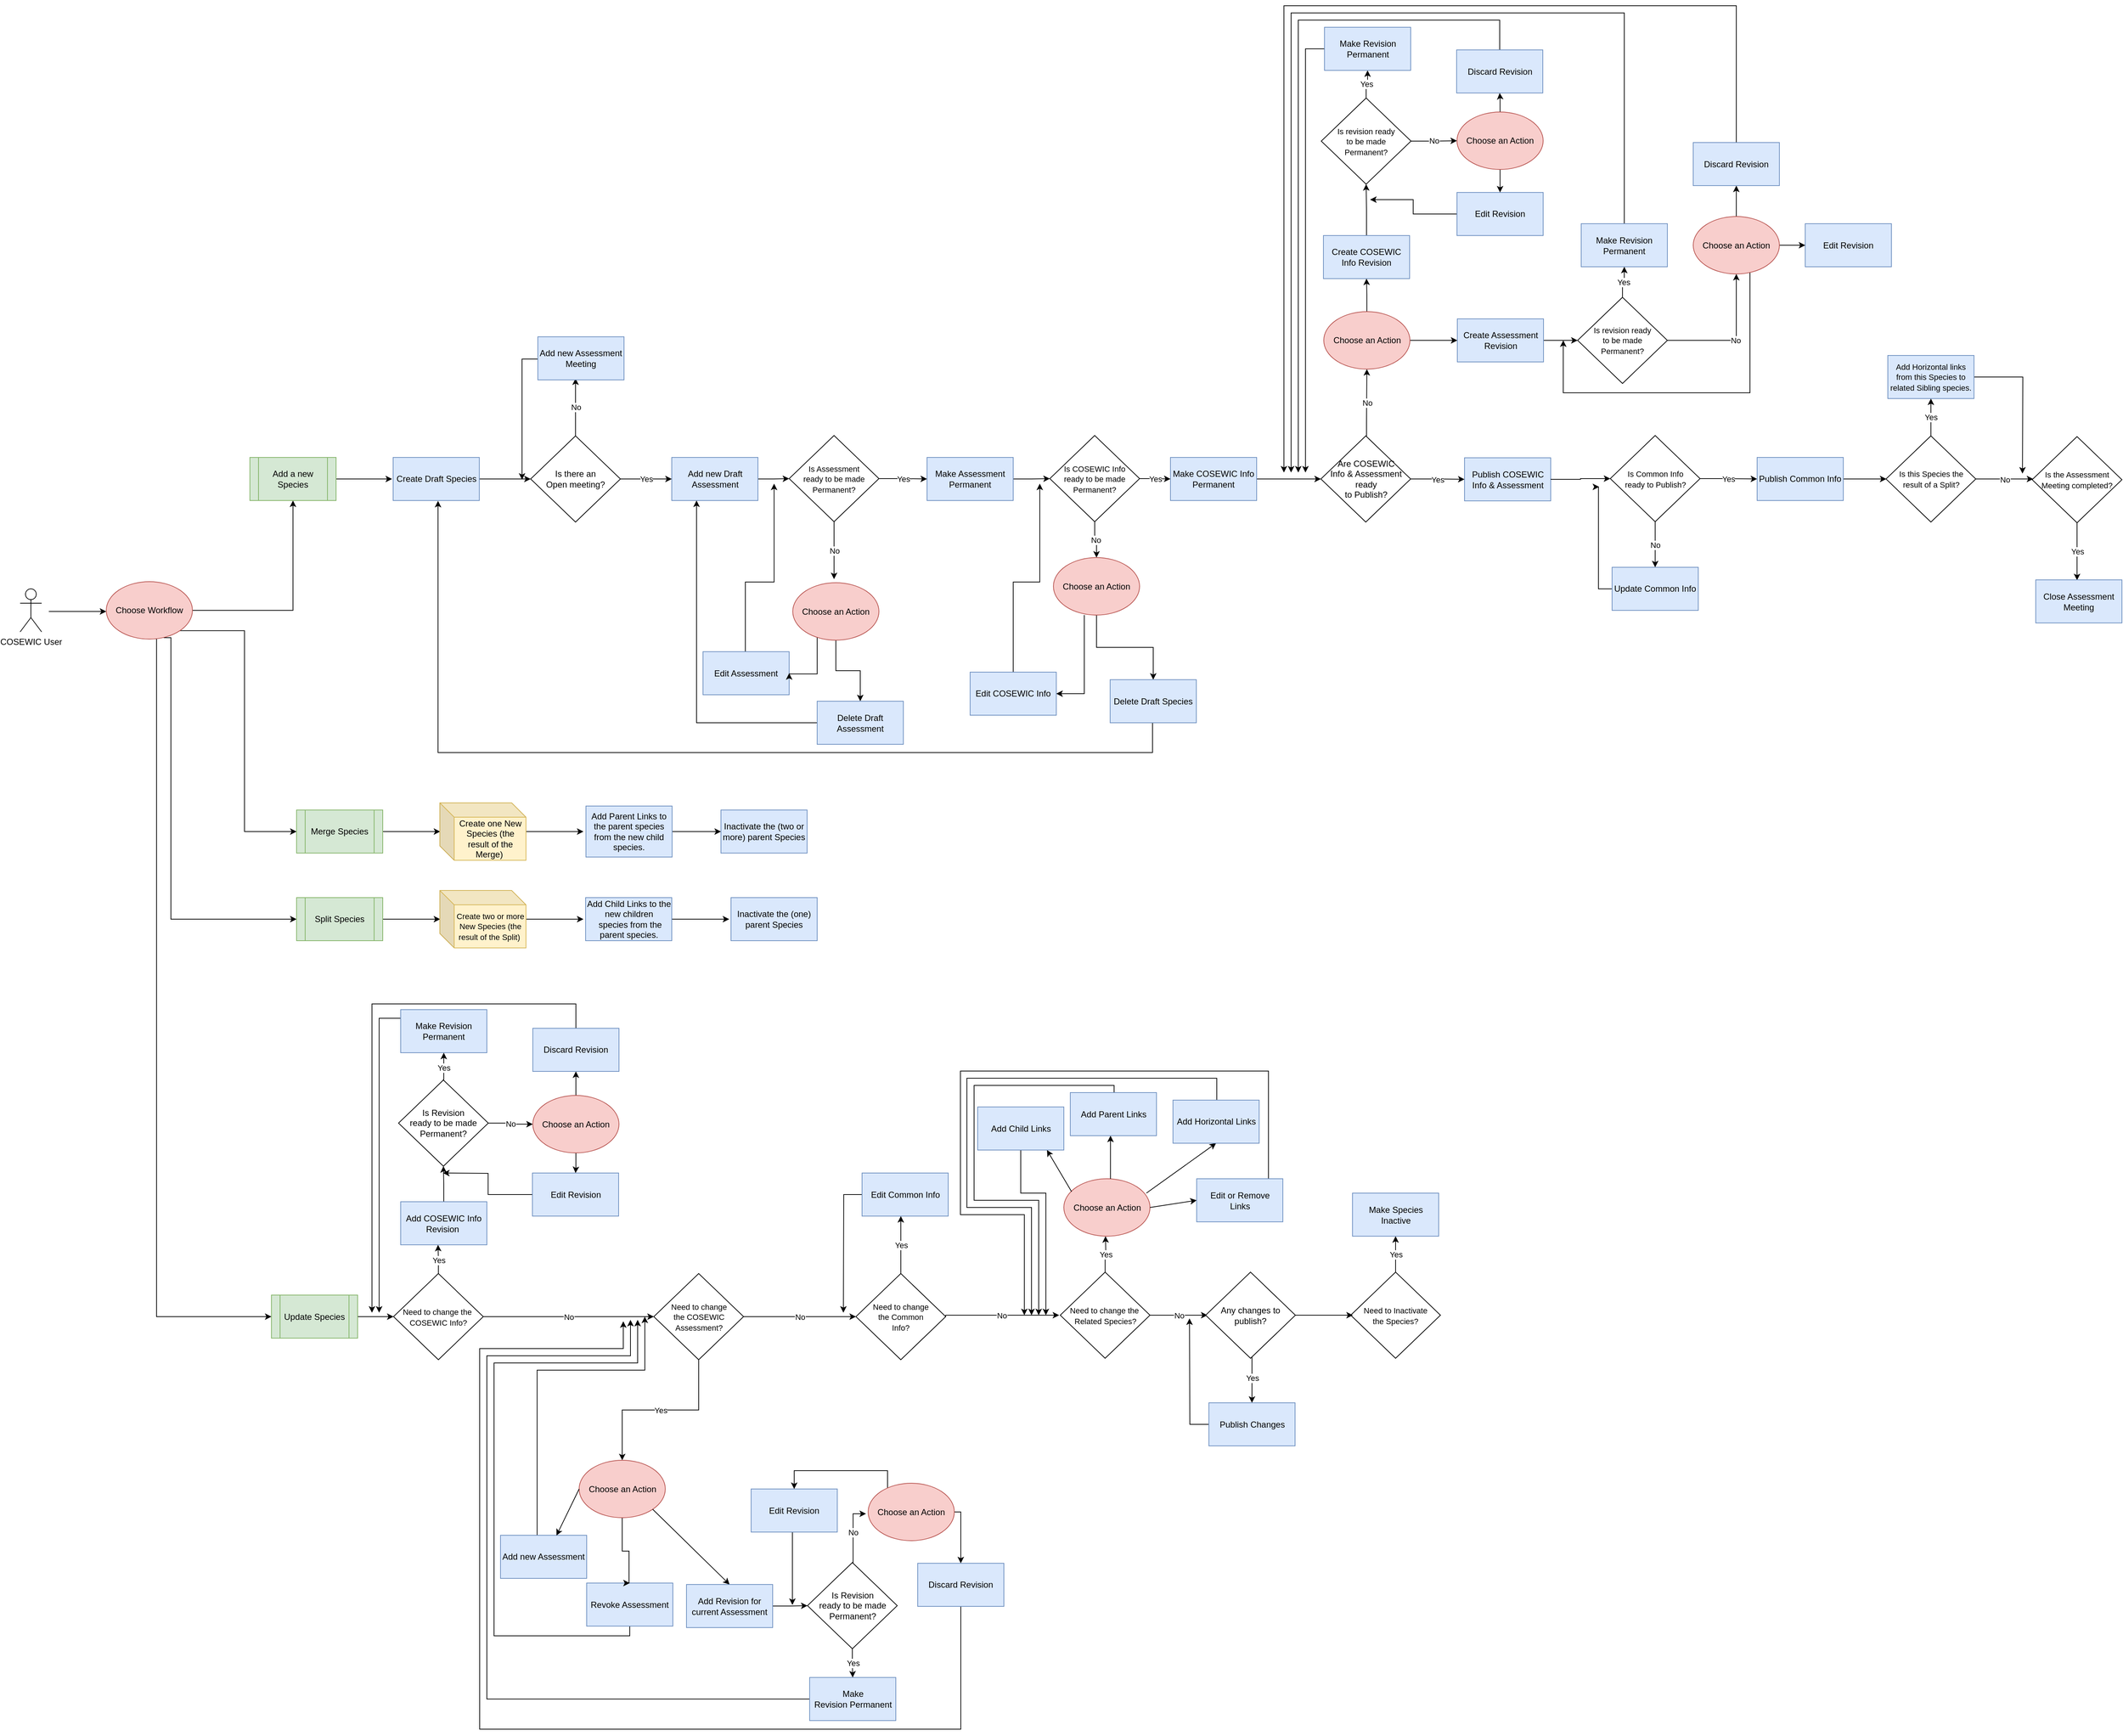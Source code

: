 <mxfile version="12.3.3" type="github" pages="2">
  <diagram name="COSEWIC" id="4BSIFsbffMMIe3hzINM1">
    <mxGraphModel dx="6524" dy="2788" grid="1" gridSize="10" guides="1" tooltips="1" connect="1" arrows="1" fold="1" page="1" pageScale="1" pageWidth="1600" pageHeight="1200" background="none" math="0" shadow="0">
      <root>
        <mxCell id="agf4B4eiEqbqFX-ImhHm-0"/>
        <mxCell id="agf4B4eiEqbqFX-ImhHm-1" parent="agf4B4eiEqbqFX-ImhHm-0"/>
        <mxCell id="agf4B4eiEqbqFX-ImhHm-2" value="" style="edgeStyle=orthogonalEdgeStyle;rounded=0;orthogonalLoop=1;jettySize=auto;html=1;" parent="agf4B4eiEqbqFX-ImhHm-1" edge="1">
          <mxGeometry relative="1" as="geometry">
            <mxPoint x="-2652" y="-481" as="sourcePoint"/>
            <mxPoint x="-2572" y="-481" as="targetPoint"/>
          </mxGeometry>
        </mxCell>
        <mxCell id="agf4B4eiEqbqFX-ImhHm-3" value="" style="edgeStyle=orthogonalEdgeStyle;rounded=0;orthogonalLoop=1;jettySize=auto;html=1;" parent="agf4B4eiEqbqFX-ImhHm-1" source="agf4B4eiEqbqFX-ImhHm-4" target="agf4B4eiEqbqFX-ImhHm-15" edge="1">
          <mxGeometry relative="1" as="geometry"/>
        </mxCell>
        <mxCell id="agf4B4eiEqbqFX-ImhHm-4" value="Create Draft Species" style="rounded=0;whiteSpace=wrap;html=1;fillColor=#dae8fc;strokeColor=#6c8ebf;" parent="agf4B4eiEqbqFX-ImhHm-1" vertex="1">
          <mxGeometry x="-2570.5" y="-511" width="120" height="60" as="geometry"/>
        </mxCell>
        <mxCell id="agf4B4eiEqbqFX-ImhHm-5" value="" style="edgeStyle=orthogonalEdgeStyle;rounded=0;orthogonalLoop=1;jettySize=auto;html=1;" parent="agf4B4eiEqbqFX-ImhHm-1" source="agf4B4eiEqbqFX-ImhHm-6" target="agf4B4eiEqbqFX-ImhHm-62" edge="1">
          <mxGeometry relative="1" as="geometry"/>
        </mxCell>
        <mxCell id="agf4B4eiEqbqFX-ImhHm-6" value="Add new Draft Assessment" style="rounded=0;whiteSpace=wrap;html=1;fillColor=#dae8fc;strokeColor=#6c8ebf;" parent="agf4B4eiEqbqFX-ImhHm-1" vertex="1">
          <mxGeometry x="-2182.5" y="-511" width="120" height="60" as="geometry"/>
        </mxCell>
        <mxCell id="agf4B4eiEqbqFX-ImhHm-10" value="" style="edgeStyle=orthogonalEdgeStyle;rounded=0;orthogonalLoop=1;jettySize=auto;html=1;" parent="agf4B4eiEqbqFX-ImhHm-1" source="agf4B4eiEqbqFX-ImhHm-11" target="agf4B4eiEqbqFX-ImhHm-67" edge="1">
          <mxGeometry relative="1" as="geometry"/>
        </mxCell>
        <mxCell id="agf4B4eiEqbqFX-ImhHm-11" value="Make Assessment Permanent" style="rounded=0;whiteSpace=wrap;html=1;fillColor=#dae8fc;strokeColor=#6c8ebf;" parent="agf4B4eiEqbqFX-ImhHm-1" vertex="1">
          <mxGeometry x="-1827" y="-511" width="120" height="60" as="geometry"/>
        </mxCell>
        <mxCell id="agf4B4eiEqbqFX-ImhHm-12" value="Publish COSEWIC Info &amp;amp; Assessment" style="rounded=0;whiteSpace=wrap;html=1;fillColor=#dae8fc;strokeColor=#6c8ebf;" parent="agf4B4eiEqbqFX-ImhHm-1" vertex="1">
          <mxGeometry x="-1078.5" y="-510.5" width="120" height="60" as="geometry"/>
        </mxCell>
        <mxCell id="agf4B4eiEqbqFX-ImhHm-13" value="Yes" style="edgeStyle=orthogonalEdgeStyle;rounded=0;orthogonalLoop=1;jettySize=auto;html=1;" parent="agf4B4eiEqbqFX-ImhHm-1" source="agf4B4eiEqbqFX-ImhHm-15" target="agf4B4eiEqbqFX-ImhHm-6" edge="1">
          <mxGeometry relative="1" as="geometry"/>
        </mxCell>
        <mxCell id="agf4B4eiEqbqFX-ImhHm-14" value="No" style="edgeStyle=orthogonalEdgeStyle;rounded=0;orthogonalLoop=1;jettySize=auto;html=1;" parent="agf4B4eiEqbqFX-ImhHm-1" source="agf4B4eiEqbqFX-ImhHm-15" edge="1">
          <mxGeometry relative="1" as="geometry">
            <mxPoint x="-2316.5" y="-621" as="targetPoint"/>
          </mxGeometry>
        </mxCell>
        <mxCell id="agf4B4eiEqbqFX-ImhHm-15" value="Is there an &lt;br&gt;Open meeting?" style="rhombus;whiteSpace=wrap;html=1;" parent="agf4B4eiEqbqFX-ImhHm-1" vertex="1">
          <mxGeometry x="-2379" y="-541" width="125" height="120" as="geometry"/>
        </mxCell>
        <mxCell id="agf4B4eiEqbqFX-ImhHm-16" value="" style="edgeStyle=orthogonalEdgeStyle;rounded=0;orthogonalLoop=1;jettySize=auto;html=1;" parent="agf4B4eiEqbqFX-ImhHm-1" source="agf4B4eiEqbqFX-ImhHm-17" edge="1">
          <mxGeometry relative="1" as="geometry">
            <mxPoint x="-2391" y="-480" as="targetPoint"/>
            <Array as="points">
              <mxPoint x="-2391" y="-648"/>
            </Array>
          </mxGeometry>
        </mxCell>
        <mxCell id="agf4B4eiEqbqFX-ImhHm-17" value="Add new Assessment Meeting" style="rounded=0;whiteSpace=wrap;html=1;fillColor=#dae8fc;strokeColor=#6c8ebf;" parent="agf4B4eiEqbqFX-ImhHm-1" vertex="1">
          <mxGeometry x="-2369" y="-679" width="120" height="60" as="geometry"/>
        </mxCell>
        <mxCell id="agf4B4eiEqbqFX-ImhHm-18" value="Yes" style="edgeStyle=orthogonalEdgeStyle;rounded=0;orthogonalLoop=1;jettySize=auto;html=1;" parent="agf4B4eiEqbqFX-ImhHm-1" source="agf4B4eiEqbqFX-ImhHm-20" target="agf4B4eiEqbqFX-ImhHm-12" edge="1">
          <mxGeometry relative="1" as="geometry"/>
        </mxCell>
        <mxCell id="agf4B4eiEqbqFX-ImhHm-19" value="No" style="edgeStyle=orthogonalEdgeStyle;rounded=0;orthogonalLoop=1;jettySize=auto;html=1;exitX=0.5;exitY=0;exitDx=0;exitDy=0;entryX=0.5;entryY=1;entryDx=0;entryDy=0;" parent="agf4B4eiEqbqFX-ImhHm-1" source="agf4B4eiEqbqFX-ImhHm-20" target="QYEEub3RCXGKD_CGOi6J-13" edge="1">
          <mxGeometry relative="1" as="geometry">
            <Array as="points">
              <mxPoint x="-1215" y="-560"/>
              <mxPoint x="-1214" y="-560"/>
            </Array>
            <mxPoint x="-1215" y="-640" as="targetPoint"/>
          </mxGeometry>
        </mxCell>
        <mxCell id="agf4B4eiEqbqFX-ImhHm-20" value="Are COSEWIC &lt;br&gt;Info &amp;amp; Assessment ready &lt;br&gt;to Publish?" style="rhombus;whiteSpace=wrap;html=1;" parent="agf4B4eiEqbqFX-ImhHm-1" vertex="1">
          <mxGeometry x="-1278.5" y="-541" width="125" height="120" as="geometry"/>
        </mxCell>
        <mxCell id="agf4B4eiEqbqFX-ImhHm-21" value="" style="edgeStyle=orthogonalEdgeStyle;rounded=0;orthogonalLoop=1;jettySize=auto;html=1;entryX=0.5;entryY=1;entryDx=0;entryDy=0;exitX=0.5;exitY=0;exitDx=0;exitDy=0;" parent="agf4B4eiEqbqFX-ImhHm-1" source="agf4B4eiEqbqFX-ImhHm-22" target="agf4B4eiEqbqFX-ImhHm-90" edge="1">
          <mxGeometry relative="1" as="geometry">
            <mxPoint x="-1246" y="-845.5" as="targetPoint"/>
          </mxGeometry>
        </mxCell>
        <mxCell id="agf4B4eiEqbqFX-ImhHm-22" value="Create COSEWIC Info Revision" style="rounded=0;whiteSpace=wrap;html=1;fillColor=#dae8fc;strokeColor=#6c8ebf;" parent="agf4B4eiEqbqFX-ImhHm-1" vertex="1">
          <mxGeometry x="-1275" y="-820" width="120" height="60" as="geometry"/>
        </mxCell>
        <mxCell id="agf4B4eiEqbqFX-ImhHm-23" value="" style="edgeStyle=orthogonalEdgeStyle;rounded=0;orthogonalLoop=1;jettySize=auto;html=1;exitX=0;exitY=0.5;exitDx=0;exitDy=0;" parent="agf4B4eiEqbqFX-ImhHm-1" source="agf4B4eiEqbqFX-ImhHm-24" edge="1">
          <mxGeometry relative="1" as="geometry">
            <mxPoint x="-1300" y="-490" as="targetPoint"/>
            <Array as="points">
              <mxPoint x="-1300" y="-1080"/>
            </Array>
          </mxGeometry>
        </mxCell>
        <mxCell id="agf4B4eiEqbqFX-ImhHm-25" value="" style="edgeStyle=orthogonalEdgeStyle;rounded=0;orthogonalLoop=1;jettySize=auto;html=1;" parent="agf4B4eiEqbqFX-ImhHm-1" source="agf4B4eiEqbqFX-ImhHm-26" target="agf4B4eiEqbqFX-ImhHm-95" edge="1">
          <mxGeometry relative="1" as="geometry"/>
        </mxCell>
        <mxCell id="agf4B4eiEqbqFX-ImhHm-26" value="Create Assessment Revision" style="rounded=0;whiteSpace=wrap;html=1;fillColor=#dae8fc;strokeColor=#6c8ebf;" parent="agf4B4eiEqbqFX-ImhHm-1" vertex="1">
          <mxGeometry x="-1088.5" y="-704" width="120" height="60" as="geometry"/>
        </mxCell>
        <mxCell id="QYEEub3RCXGKD_CGOi6J-23" value="" style="edgeStyle=orthogonalEdgeStyle;rounded=0;orthogonalLoop=1;jettySize=auto;html=1;" edge="1" parent="agf4B4eiEqbqFX-ImhHm-1" source="agf4B4eiEqbqFX-ImhHm-28">
          <mxGeometry relative="1" as="geometry">
            <mxPoint x="-1320" y="-490" as="targetPoint"/>
            <Array as="points">
              <mxPoint x="-856" y="-1130"/>
              <mxPoint x="-1320" y="-1130"/>
            </Array>
          </mxGeometry>
        </mxCell>
        <mxCell id="agf4B4eiEqbqFX-ImhHm-28" value="Make Revision Permanent" style="rounded=0;whiteSpace=wrap;html=1;fillColor=#dae8fc;strokeColor=#6c8ebf;" parent="agf4B4eiEqbqFX-ImhHm-1" vertex="1">
          <mxGeometry x="-916" y="-836.5" width="120" height="60" as="geometry"/>
        </mxCell>
        <mxCell id="agf4B4eiEqbqFX-ImhHm-105" value="" style="edgeStyle=orthogonalEdgeStyle;rounded=0;orthogonalLoop=1;jettySize=auto;html=1;exitX=1;exitY=0.5;exitDx=0;exitDy=0;" parent="agf4B4eiEqbqFX-ImhHm-1" source="agf4B4eiEqbqFX-ImhHm-12" target="agf4B4eiEqbqFX-ImhHm-34" edge="1">
          <mxGeometry relative="1" as="geometry">
            <mxPoint x="-538.5" y="-481.143" as="sourcePoint"/>
          </mxGeometry>
        </mxCell>
        <mxCell id="agf4B4eiEqbqFX-ImhHm-33" value="Yes" style="edgeStyle=orthogonalEdgeStyle;rounded=0;orthogonalLoop=1;jettySize=auto;html=1;entryX=0;entryY=0.5;entryDx=0;entryDy=0;" parent="agf4B4eiEqbqFX-ImhHm-1" source="agf4B4eiEqbqFX-ImhHm-34" target="agf4B4eiEqbqFX-ImhHm-38" edge="1">
          <mxGeometry relative="1" as="geometry">
            <mxPoint x="-229.5" y="-646.5" as="targetPoint"/>
          </mxGeometry>
        </mxCell>
        <mxCell id="56zbSsByih4b68HN1l-h-0" value="No" style="edgeStyle=orthogonalEdgeStyle;rounded=0;orthogonalLoop=1;jettySize=auto;html=1;" parent="agf4B4eiEqbqFX-ImhHm-1" source="agf4B4eiEqbqFX-ImhHm-34" target="agf4B4eiEqbqFX-ImhHm-36" edge="1">
          <mxGeometry relative="1" as="geometry"/>
        </mxCell>
        <mxCell id="agf4B4eiEqbqFX-ImhHm-34" value="&lt;font style=&quot;font-size: 11px&quot;&gt;Is Common Info&lt;br&gt;ready to Publish?&lt;/font&gt;" style="rhombus;whiteSpace=wrap;html=1;" parent="agf4B4eiEqbqFX-ImhHm-1" vertex="1">
          <mxGeometry x="-875.5" y="-541.5" width="125" height="120" as="geometry"/>
        </mxCell>
        <mxCell id="Pm8aq453HTPMfpRMcCzi-1" value="" style="edgeStyle=orthogonalEdgeStyle;rounded=0;orthogonalLoop=1;jettySize=auto;html=1;" parent="agf4B4eiEqbqFX-ImhHm-1" source="agf4B4eiEqbqFX-ImhHm-36" edge="1">
          <mxGeometry relative="1" as="geometry">
            <mxPoint x="-891" y="-470" as="targetPoint"/>
            <Array as="points">
              <mxPoint x="-892" y="-327.5"/>
            </Array>
          </mxGeometry>
        </mxCell>
        <mxCell id="agf4B4eiEqbqFX-ImhHm-36" value="Update Common Info" style="rounded=0;whiteSpace=wrap;html=1;fillColor=#dae8fc;strokeColor=#6c8ebf;" parent="agf4B4eiEqbqFX-ImhHm-1" vertex="1">
          <mxGeometry x="-873" y="-358" width="120" height="60" as="geometry"/>
        </mxCell>
        <mxCell id="Pm8aq453HTPMfpRMcCzi-3" value="" style="edgeStyle=orthogonalEdgeStyle;rounded=0;orthogonalLoop=1;jettySize=auto;html=1;" parent="agf4B4eiEqbqFX-ImhHm-1" source="agf4B4eiEqbqFX-ImhHm-38" edge="1">
          <mxGeometry relative="1" as="geometry">
            <mxPoint x="-491" y="-481" as="targetPoint"/>
          </mxGeometry>
        </mxCell>
        <mxCell id="agf4B4eiEqbqFX-ImhHm-38" value="Publish Common Info" style="rounded=0;whiteSpace=wrap;html=1;fillColor=#dae8fc;strokeColor=#6c8ebf;" parent="agf4B4eiEqbqFX-ImhHm-1" vertex="1">
          <mxGeometry x="-671" y="-511" width="120" height="60" as="geometry"/>
        </mxCell>
        <mxCell id="Pm8aq453HTPMfpRMcCzi-9" value="" style="edgeStyle=orthogonalEdgeStyle;rounded=0;orthogonalLoop=1;jettySize=auto;html=1;entryX=0;entryY=0.5;entryDx=0;entryDy=0;" parent="agf4B4eiEqbqFX-ImhHm-1" source="agf4B4eiEqbqFX-ImhHm-47" target="agf4B4eiEqbqFX-ImhHm-20" edge="1">
          <mxGeometry relative="1" as="geometry">
            <mxPoint x="-1288" y="-481" as="targetPoint"/>
          </mxGeometry>
        </mxCell>
        <mxCell id="agf4B4eiEqbqFX-ImhHm-47" value="Make COSEWIC Info Permanent" style="rounded=0;whiteSpace=wrap;html=1;fillColor=#dae8fc;strokeColor=#6c8ebf;" parent="agf4B4eiEqbqFX-ImhHm-1" vertex="1">
          <mxGeometry x="-1488" y="-511" width="120" height="60" as="geometry"/>
        </mxCell>
        <mxCell id="agf4B4eiEqbqFX-ImhHm-58" value="COSEWIC User" style="shape=umlActor;verticalLabelPosition=bottom;labelBackgroundColor=#ffffff;verticalAlign=top;html=1;" parent="agf4B4eiEqbqFX-ImhHm-1" vertex="1">
          <mxGeometry x="-3090" y="-328" width="30" height="60" as="geometry"/>
        </mxCell>
        <mxCell id="agf4B4eiEqbqFX-ImhHm-60" value="Yes" style="edgeStyle=orthogonalEdgeStyle;rounded=0;orthogonalLoop=1;jettySize=auto;html=1;" parent="agf4B4eiEqbqFX-ImhHm-1" source="agf4B4eiEqbqFX-ImhHm-62" target="agf4B4eiEqbqFX-ImhHm-11" edge="1">
          <mxGeometry relative="1" as="geometry"/>
        </mxCell>
        <mxCell id="agf4B4eiEqbqFX-ImhHm-61" value="No" style="edgeStyle=orthogonalEdgeStyle;rounded=0;orthogonalLoop=1;jettySize=auto;html=1;" parent="agf4B4eiEqbqFX-ImhHm-1" source="agf4B4eiEqbqFX-ImhHm-62" edge="1">
          <mxGeometry relative="1" as="geometry">
            <mxPoint x="-1956.5" y="-341.5" as="targetPoint"/>
          </mxGeometry>
        </mxCell>
        <mxCell id="agf4B4eiEqbqFX-ImhHm-62" value="&lt;font style=&quot;font-size: 11px&quot;&gt;Is Assessment&lt;br&gt;ready to be made &lt;br&gt;Permanent?&lt;/font&gt;" style="rhombus;whiteSpace=wrap;html=1;" parent="agf4B4eiEqbqFX-ImhHm-1" vertex="1">
          <mxGeometry x="-2019" y="-541.5" width="125" height="120" as="geometry"/>
        </mxCell>
        <mxCell id="agf4B4eiEqbqFX-ImhHm-63" value="" style="edgeStyle=orthogonalEdgeStyle;rounded=0;orthogonalLoop=1;jettySize=auto;html=1;" parent="agf4B4eiEqbqFX-ImhHm-1" source="agf4B4eiEqbqFX-ImhHm-64" edge="1">
          <mxGeometry relative="1" as="geometry">
            <mxPoint x="-2040" y="-474.5" as="targetPoint"/>
            <Array as="points">
              <mxPoint x="-2080" y="-337.5"/>
              <mxPoint x="-2040" y="-337.5"/>
            </Array>
          </mxGeometry>
        </mxCell>
        <mxCell id="agf4B4eiEqbqFX-ImhHm-64" value="Edit Assessment" style="rounded=0;whiteSpace=wrap;html=1;fillColor=#dae8fc;strokeColor=#6c8ebf;" parent="agf4B4eiEqbqFX-ImhHm-1" vertex="1">
          <mxGeometry x="-2139" y="-240.5" width="120" height="60" as="geometry"/>
        </mxCell>
        <mxCell id="agf4B4eiEqbqFX-ImhHm-65" value="Yes" style="edgeStyle=orthogonalEdgeStyle;rounded=0;orthogonalLoop=1;jettySize=auto;html=1;" parent="agf4B4eiEqbqFX-ImhHm-1" source="agf4B4eiEqbqFX-ImhHm-67" target="agf4B4eiEqbqFX-ImhHm-47" edge="1">
          <mxGeometry relative="1" as="geometry"/>
        </mxCell>
        <mxCell id="agf4B4eiEqbqFX-ImhHm-66" value="No" style="edgeStyle=orthogonalEdgeStyle;rounded=0;orthogonalLoop=1;jettySize=auto;html=1;entryX=0.5;entryY=0;entryDx=0;entryDy=0;" parent="agf4B4eiEqbqFX-ImhHm-1" source="agf4B4eiEqbqFX-ImhHm-67" target="agf4B4eiEqbqFX-ImhHm-77" edge="1">
          <mxGeometry relative="1" as="geometry">
            <mxPoint x="-1580" y="-384.5" as="targetPoint"/>
          </mxGeometry>
        </mxCell>
        <mxCell id="agf4B4eiEqbqFX-ImhHm-67" value="&lt;font style=&quot;font-size: 11px&quot;&gt;Is COSEWIC Info&lt;br&gt;ready to be made &lt;br&gt;Permanent?&lt;/font&gt;" style="rhombus;whiteSpace=wrap;html=1;" parent="agf4B4eiEqbqFX-ImhHm-1" vertex="1">
          <mxGeometry x="-1656" y="-541.5" width="125" height="120" as="geometry"/>
        </mxCell>
        <mxCell id="agf4B4eiEqbqFX-ImhHm-68" value="" style="edgeStyle=orthogonalEdgeStyle;rounded=0;orthogonalLoop=1;jettySize=auto;html=1;exitX=0.5;exitY=0;exitDx=0;exitDy=0;" parent="agf4B4eiEqbqFX-ImhHm-1" source="agf4B4eiEqbqFX-ImhHm-69" edge="1">
          <mxGeometry relative="1" as="geometry">
            <mxPoint x="-1670" y="-222.5" as="sourcePoint"/>
            <mxPoint x="-1670" y="-474.5" as="targetPoint"/>
            <Array as="points">
              <mxPoint x="-1707" y="-337.5"/>
              <mxPoint x="-1670" y="-337.5"/>
            </Array>
          </mxGeometry>
        </mxCell>
        <mxCell id="agf4B4eiEqbqFX-ImhHm-69" value="Edit COSEWIC Info" style="rounded=0;whiteSpace=wrap;html=1;fillColor=#dae8fc;strokeColor=#6c8ebf;" parent="agf4B4eiEqbqFX-ImhHm-1" vertex="1">
          <mxGeometry x="-1767" y="-212" width="120" height="60" as="geometry"/>
        </mxCell>
        <mxCell id="agf4B4eiEqbqFX-ImhHm-70" value="" style="edgeStyle=orthogonalEdgeStyle;rounded=0;orthogonalLoop=1;jettySize=auto;html=1;entryX=1;entryY=0.5;entryDx=0;entryDy=0;" parent="agf4B4eiEqbqFX-ImhHm-1" source="agf4B4eiEqbqFX-ImhHm-72" target="agf4B4eiEqbqFX-ImhHm-64" edge="1">
          <mxGeometry relative="1" as="geometry">
            <mxPoint x="-1954" y="-176.5" as="targetPoint"/>
            <Array as="points">
              <mxPoint x="-1980" y="-209.5"/>
            </Array>
          </mxGeometry>
        </mxCell>
        <mxCell id="agf4B4eiEqbqFX-ImhHm-71" value="" style="edgeStyle=orthogonalEdgeStyle;rounded=0;orthogonalLoop=1;jettySize=auto;html=1;entryX=0.5;entryY=0;entryDx=0;entryDy=0;" parent="agf4B4eiEqbqFX-ImhHm-1" source="agf4B4eiEqbqFX-ImhHm-72" target="agf4B4eiEqbqFX-ImhHm-74" edge="1">
          <mxGeometry relative="1" as="geometry">
            <mxPoint x="-1954" y="-176.5" as="targetPoint"/>
          </mxGeometry>
        </mxCell>
        <mxCell id="agf4B4eiEqbqFX-ImhHm-72" value="Choose an Action" style="ellipse;whiteSpace=wrap;html=1;fillColor=#f8cecc;strokeColor=#b85450;" parent="agf4B4eiEqbqFX-ImhHm-1" vertex="1">
          <mxGeometry x="-2014" y="-336.5" width="120" height="80" as="geometry"/>
        </mxCell>
        <mxCell id="agf4B4eiEqbqFX-ImhHm-73" value="" style="edgeStyle=orthogonalEdgeStyle;rounded=0;orthogonalLoop=1;jettySize=auto;html=1;" parent="agf4B4eiEqbqFX-ImhHm-1" source="agf4B4eiEqbqFX-ImhHm-74" target="agf4B4eiEqbqFX-ImhHm-6" edge="1">
          <mxGeometry relative="1" as="geometry">
            <mxPoint x="-2184" y="-141.5" as="targetPoint"/>
            <Array as="points">
              <mxPoint x="-2148" y="-141.5"/>
            </Array>
          </mxGeometry>
        </mxCell>
        <mxCell id="agf4B4eiEqbqFX-ImhHm-74" value="Delete Draft Assessment" style="rounded=0;whiteSpace=wrap;html=1;fillColor=#dae8fc;strokeColor=#6c8ebf;" parent="agf4B4eiEqbqFX-ImhHm-1" vertex="1">
          <mxGeometry x="-1980" y="-171.5" width="120" height="60" as="geometry"/>
        </mxCell>
        <mxCell id="agf4B4eiEqbqFX-ImhHm-75" value="" style="edgeStyle=orthogonalEdgeStyle;rounded=0;orthogonalLoop=1;jettySize=auto;html=1;entryX=1;entryY=0.5;entryDx=0;entryDy=0;" parent="agf4B4eiEqbqFX-ImhHm-1" target="agf4B4eiEqbqFX-ImhHm-69" edge="1">
          <mxGeometry relative="1" as="geometry">
            <mxPoint x="-1608" y="-291.5" as="sourcePoint"/>
            <mxPoint x="-1591" y="-211.5" as="targetPoint"/>
            <Array as="points">
              <mxPoint x="-1608" y="-291.5"/>
              <mxPoint x="-1608" y="-181.5"/>
            </Array>
          </mxGeometry>
        </mxCell>
        <mxCell id="agf4B4eiEqbqFX-ImhHm-76" value="" style="edgeStyle=orthogonalEdgeStyle;rounded=0;orthogonalLoop=1;jettySize=auto;html=1;entryX=0.5;entryY=0;entryDx=0;entryDy=0;" parent="agf4B4eiEqbqFX-ImhHm-1" source="agf4B4eiEqbqFX-ImhHm-77" target="agf4B4eiEqbqFX-ImhHm-79" edge="1">
          <mxGeometry relative="1" as="geometry">
            <mxPoint x="-1591" y="-211.5" as="targetPoint"/>
          </mxGeometry>
        </mxCell>
        <mxCell id="agf4B4eiEqbqFX-ImhHm-77" value="Choose an Action" style="ellipse;whiteSpace=wrap;html=1;fillColor=#f8cecc;strokeColor=#b85450;" parent="agf4B4eiEqbqFX-ImhHm-1" vertex="1">
          <mxGeometry x="-1651" y="-371.5" width="120" height="80" as="geometry"/>
        </mxCell>
        <mxCell id="agf4B4eiEqbqFX-ImhHm-78" value="" style="edgeStyle=orthogonalEdgeStyle;rounded=0;orthogonalLoop=1;jettySize=auto;html=1;" parent="agf4B4eiEqbqFX-ImhHm-1" source="agf4B4eiEqbqFX-ImhHm-79" edge="1">
          <mxGeometry relative="1" as="geometry">
            <mxPoint x="-2508" y="-450.5" as="targetPoint"/>
            <Array as="points">
              <mxPoint x="-1513" y="-100"/>
              <mxPoint x="-2508" y="-100"/>
            </Array>
          </mxGeometry>
        </mxCell>
        <mxCell id="agf4B4eiEqbqFX-ImhHm-79" value="Delete Draft Species" style="rounded=0;whiteSpace=wrap;html=1;fillColor=#dae8fc;strokeColor=#6c8ebf;" parent="agf4B4eiEqbqFX-ImhHm-1" vertex="1">
          <mxGeometry x="-1572" y="-201.5" width="120" height="60" as="geometry"/>
        </mxCell>
        <mxCell id="56zbSsByih4b68HN1l-h-2" value="Yes" style="edgeStyle=orthogonalEdgeStyle;rounded=0;orthogonalLoop=1;jettySize=auto;html=1;" parent="agf4B4eiEqbqFX-ImhHm-1" source="agf4B4eiEqbqFX-ImhHm-81" edge="1">
          <mxGeometry relative="1" as="geometry">
            <mxPoint x="-225.5" y="-340" as="targetPoint"/>
          </mxGeometry>
        </mxCell>
        <mxCell id="agf4B4eiEqbqFX-ImhHm-81" value="&lt;font style=&quot;font-size: 11px&quot;&gt;Is the Assessment &lt;br&gt;Meeting completed?&lt;/font&gt;" style="rhombus;whiteSpace=wrap;html=1;" parent="agf4B4eiEqbqFX-ImhHm-1" vertex="1">
          <mxGeometry x="-288" y="-540" width="125" height="120" as="geometry"/>
        </mxCell>
        <mxCell id="agf4B4eiEqbqFX-ImhHm-82" value="Close Assessment Meeting" style="rounded=0;whiteSpace=wrap;html=1;fillColor=#dae8fc;strokeColor=#6c8ebf;" parent="agf4B4eiEqbqFX-ImhHm-1" vertex="1">
          <mxGeometry x="-283" y="-340.5" width="120" height="60" as="geometry"/>
        </mxCell>
        <mxCell id="agf4B4eiEqbqFX-ImhHm-88" value="Yes" style="edgeStyle=orthogonalEdgeStyle;rounded=0;orthogonalLoop=1;jettySize=auto;html=1;entryX=0.5;entryY=1;entryDx=0;entryDy=0;" parent="agf4B4eiEqbqFX-ImhHm-1" source="agf4B4eiEqbqFX-ImhHm-90" edge="1" target="agf4B4eiEqbqFX-ImhHm-24">
          <mxGeometry relative="1" as="geometry">
            <mxPoint x="-1200" y="-960" as="targetPoint"/>
          </mxGeometry>
        </mxCell>
        <mxCell id="hJa5vQ0YMWpHOZavpWDN-21" value="No" style="edgeStyle=orthogonalEdgeStyle;rounded=0;orthogonalLoop=1;jettySize=auto;html=1;" parent="agf4B4eiEqbqFX-ImhHm-1" source="agf4B4eiEqbqFX-ImhHm-90" edge="1" target="QYEEub3RCXGKD_CGOi6J-28">
          <mxGeometry relative="1" as="geometry">
            <mxPoint x="-1023" y="-891.5" as="targetPoint"/>
          </mxGeometry>
        </mxCell>
        <mxCell id="agf4B4eiEqbqFX-ImhHm-90" value="&lt;font style=&quot;font-size: 11px&quot;&gt;Is revision ready &lt;br&gt;to be made &lt;br&gt;Permanent?&lt;/font&gt;" style="rhombus;whiteSpace=wrap;html=1;" parent="agf4B4eiEqbqFX-ImhHm-1" vertex="1">
          <mxGeometry x="-1278" y="-1011.5" width="125" height="120" as="geometry"/>
        </mxCell>
        <mxCell id="agf4B4eiEqbqFX-ImhHm-91" value="" style="edgeStyle=orthogonalEdgeStyle;rounded=0;orthogonalLoop=1;jettySize=auto;html=1;exitX=0;exitY=0.5;exitDx=0;exitDy=0;" parent="agf4B4eiEqbqFX-ImhHm-1" source="agf4B4eiEqbqFX-ImhHm-92" edge="1">
          <mxGeometry relative="1" as="geometry">
            <mxPoint x="-1210" y="-870" as="targetPoint"/>
            <Array as="points">
              <mxPoint x="-1150" y="-850"/>
              <mxPoint x="-1150" y="-870"/>
            </Array>
          </mxGeometry>
        </mxCell>
        <mxCell id="agf4B4eiEqbqFX-ImhHm-92" value="Edit Revision" style="rounded=0;whiteSpace=wrap;html=1;fillColor=#dae8fc;strokeColor=#6c8ebf;" parent="agf4B4eiEqbqFX-ImhHm-1" vertex="1">
          <mxGeometry x="-1089" y="-880" width="120" height="60" as="geometry"/>
        </mxCell>
        <mxCell id="agf4B4eiEqbqFX-ImhHm-93" value="Yes" style="edgeStyle=orthogonalEdgeStyle;rounded=0;orthogonalLoop=1;jettySize=auto;html=1;" parent="agf4B4eiEqbqFX-ImhHm-1" source="agf4B4eiEqbqFX-ImhHm-95" target="agf4B4eiEqbqFX-ImhHm-28" edge="1">
          <mxGeometry relative="1" as="geometry"/>
        </mxCell>
        <mxCell id="hJa5vQ0YMWpHOZavpWDN-1" value="No" style="edgeStyle=orthogonalEdgeStyle;rounded=0;orthogonalLoop=1;jettySize=auto;html=1;entryX=0.5;entryY=1;entryDx=0;entryDy=0;" parent="agf4B4eiEqbqFX-ImhHm-1" source="agf4B4eiEqbqFX-ImhHm-95" edge="1" target="QYEEub3RCXGKD_CGOi6J-19">
          <mxGeometry relative="1" as="geometry">
            <mxPoint x="-389.995" y="-939" as="targetPoint"/>
            <Array as="points">
              <mxPoint x="-700" y="-674"/>
            </Array>
          </mxGeometry>
        </mxCell>
        <mxCell id="agf4B4eiEqbqFX-ImhHm-95" value="&lt;font style=&quot;font-size: 11px&quot;&gt;Is revision ready &lt;br&gt;to be made &lt;br&gt;Permanent?&lt;/font&gt;" style="rhombus;whiteSpace=wrap;html=1;" parent="agf4B4eiEqbqFX-ImhHm-1" vertex="1">
          <mxGeometry x="-921" y="-734" width="125" height="120" as="geometry"/>
        </mxCell>
        <mxCell id="agf4B4eiEqbqFX-ImhHm-96" value="" style="edgeStyle=orthogonalEdgeStyle;rounded=0;orthogonalLoop=1;jettySize=auto;html=1;" parent="agf4B4eiEqbqFX-ImhHm-1" source="agf4B4eiEqbqFX-ImhHm-97" edge="1">
          <mxGeometry relative="1" as="geometry">
            <mxPoint x="-941" y="-674" as="targetPoint"/>
            <Array as="points">
              <mxPoint x="-681" y="-601"/>
              <mxPoint x="-941" y="-601"/>
            </Array>
          </mxGeometry>
        </mxCell>
        <mxCell id="agf4B4eiEqbqFX-ImhHm-97" value="Edit Revision" style="rounded=0;whiteSpace=wrap;html=1;fillColor=#dae8fc;strokeColor=#6c8ebf;" parent="agf4B4eiEqbqFX-ImhHm-1" vertex="1">
          <mxGeometry x="-604" y="-836.5" width="120" height="60" as="geometry"/>
        </mxCell>
        <mxCell id="65viCuWW6u9hBaeKhkRy-22" value="Yes" style="edgeStyle=orthogonalEdgeStyle;rounded=0;orthogonalLoop=1;jettySize=auto;html=1;entryX=0.5;entryY=1;entryDx=0;entryDy=0;" parent="agf4B4eiEqbqFX-ImhHm-1" source="65viCuWW6u9hBaeKhkRy-23" target="65viCuWW6u9hBaeKhkRy-26" edge="1">
          <mxGeometry relative="1" as="geometry">
            <mxPoint x="-428.5" y="-568.5" as="targetPoint"/>
          </mxGeometry>
        </mxCell>
        <mxCell id="65viCuWW6u9hBaeKhkRy-83" value="No" style="edgeStyle=orthogonalEdgeStyle;rounded=0;orthogonalLoop=1;jettySize=auto;html=1;" parent="agf4B4eiEqbqFX-ImhHm-1" source="65viCuWW6u9hBaeKhkRy-23" edge="1">
          <mxGeometry relative="1" as="geometry">
            <mxPoint x="-286.5" y="-481" as="targetPoint"/>
          </mxGeometry>
        </mxCell>
        <mxCell id="65viCuWW6u9hBaeKhkRy-23" value="&lt;font style=&quot;font-size: 11px&quot;&gt;Is this Species the&lt;br&gt;result of a Split?&lt;/font&gt;" style="rhombus;whiteSpace=wrap;html=1;" parent="agf4B4eiEqbqFX-ImhHm-1" vertex="1">
          <mxGeometry x="-491.5" y="-541" width="125" height="120" as="geometry"/>
        </mxCell>
        <mxCell id="65viCuWW6u9hBaeKhkRy-87" value="" style="edgeStyle=orthogonalEdgeStyle;rounded=0;orthogonalLoop=1;jettySize=auto;html=1;" parent="agf4B4eiEqbqFX-ImhHm-1" source="65viCuWW6u9hBaeKhkRy-26" edge="1">
          <mxGeometry relative="1" as="geometry">
            <mxPoint x="-301.5" y="-488.5" as="targetPoint"/>
          </mxGeometry>
        </mxCell>
        <mxCell id="65viCuWW6u9hBaeKhkRy-26" value="&lt;font style=&quot;font-size: 11px&quot;&gt;Add Horizontal links from this Species to related Sibling species.&lt;/font&gt;" style="rounded=0;whiteSpace=wrap;html=1;fillColor=#dae8fc;strokeColor=#6c8ebf;" parent="agf4B4eiEqbqFX-ImhHm-1" vertex="1">
          <mxGeometry x="-489" y="-653" width="120" height="60" as="geometry"/>
        </mxCell>
        <mxCell id="56zbSsByih4b68HN1l-h-6" value="" style="edgeStyle=orthogonalEdgeStyle;rounded=0;orthogonalLoop=1;jettySize=auto;html=1;exitX=0.5;exitY=1;exitDx=0;exitDy=0;" parent="agf4B4eiEqbqFX-ImhHm-1" source="65viCuWW6u9hBaeKhkRy-42" edge="1">
          <mxGeometry relative="1" as="geometry">
            <mxPoint x="-2230" y="690" as="targetPoint"/>
            <Array as="points">
              <mxPoint x="-2241" y="1130"/>
              <mxPoint x="-2430" y="1130"/>
              <mxPoint x="-2430" y="750"/>
              <mxPoint x="-2230" y="750"/>
            </Array>
          </mxGeometry>
        </mxCell>
        <mxCell id="65viCuWW6u9hBaeKhkRy-42" value="Revoke Assessment" style="rounded=0;whiteSpace=wrap;html=1;fillColor=#dae8fc;strokeColor=#6c8ebf;" parent="agf4B4eiEqbqFX-ImhHm-1" vertex="1">
          <mxGeometry x="-2301" y="1056.5" width="120" height="60" as="geometry"/>
        </mxCell>
        <mxCell id="65viCuWW6u9hBaeKhkRy-49" value="" style="edgeStyle=orthogonalEdgeStyle;rounded=0;orthogonalLoop=1;jettySize=auto;html=1;" parent="agf4B4eiEqbqFX-ImhHm-1" edge="1">
          <mxGeometry relative="1" as="geometry">
            <mxPoint x="-3050" y="-296.5" as="sourcePoint"/>
            <mxPoint x="-2970" y="-296.5" as="targetPoint"/>
          </mxGeometry>
        </mxCell>
        <mxCell id="XqA4fjaSbTeuvxa_pCcT-9" value="" style="edgeStyle=orthogonalEdgeStyle;rounded=0;orthogonalLoop=1;jettySize=auto;html=1;entryX=0.5;entryY=1;entryDx=0;entryDy=0;" parent="agf4B4eiEqbqFX-ImhHm-1" source="65viCuWW6u9hBaeKhkRy-50" target="65viCuWW6u9hBaeKhkRy-53" edge="1">
          <mxGeometry relative="1" as="geometry">
            <mxPoint x="-2770" y="-298" as="targetPoint"/>
          </mxGeometry>
        </mxCell>
        <mxCell id="XqA4fjaSbTeuvxa_pCcT-11" value="" style="edgeStyle=orthogonalEdgeStyle;rounded=0;orthogonalLoop=1;jettySize=auto;html=1;entryX=0;entryY=0.5;entryDx=0;entryDy=0;exitX=1;exitY=1;exitDx=0;exitDy=0;" parent="agf4B4eiEqbqFX-ImhHm-1" source="65viCuWW6u9hBaeKhkRy-50" target="65viCuWW6u9hBaeKhkRy-55" edge="1">
          <mxGeometry relative="1" as="geometry">
            <mxPoint x="-2770" y="-298" as="targetPoint"/>
          </mxGeometry>
        </mxCell>
        <mxCell id="XqA4fjaSbTeuvxa_pCcT-13" value="" style="edgeStyle=orthogonalEdgeStyle;rounded=0;orthogonalLoop=1;jettySize=auto;html=1;exitX=0.667;exitY=0.975;exitDx=0;exitDy=0;exitPerimeter=0;" parent="agf4B4eiEqbqFX-ImhHm-1" source="65viCuWW6u9hBaeKhkRy-50" edge="1">
          <mxGeometry relative="1" as="geometry">
            <mxPoint x="-2705" y="132" as="targetPoint"/>
            <Array as="points">
              <mxPoint x="-2880" y="-260"/>
              <mxPoint x="-2880" y="132"/>
              <mxPoint x="-2705" y="132"/>
            </Array>
          </mxGeometry>
        </mxCell>
        <mxCell id="XqA4fjaSbTeuvxa_pCcT-15" value="" style="edgeStyle=orthogonalEdgeStyle;rounded=0;orthogonalLoop=1;jettySize=auto;html=1;entryX=0;entryY=0.5;entryDx=0;entryDy=0;" parent="agf4B4eiEqbqFX-ImhHm-1" source="65viCuWW6u9hBaeKhkRy-50" target="65viCuWW6u9hBaeKhkRy-91" edge="1">
          <mxGeometry relative="1" as="geometry">
            <mxPoint x="-2910" y="-178" as="targetPoint"/>
            <Array as="points">
              <mxPoint x="-2900" y="686"/>
            </Array>
          </mxGeometry>
        </mxCell>
        <mxCell id="65viCuWW6u9hBaeKhkRy-50" value="Choose Workflow" style="ellipse;whiteSpace=wrap;html=1;fillColor=#f8cecc;strokeColor=#b85450;" parent="agf4B4eiEqbqFX-ImhHm-1" vertex="1">
          <mxGeometry x="-2970" y="-338" width="120" height="80" as="geometry"/>
        </mxCell>
        <mxCell id="65viCuWW6u9hBaeKhkRy-53" value="Add a new Species" style="shape=process;whiteSpace=wrap;html=1;backgroundOutline=1;fillColor=#d5e8d4;strokeColor=#82b366;" parent="agf4B4eiEqbqFX-ImhHm-1" vertex="1">
          <mxGeometry x="-2770" y="-511" width="120" height="60" as="geometry"/>
        </mxCell>
        <mxCell id="65viCuWW6u9hBaeKhkRy-59" value="" style="edgeStyle=orthogonalEdgeStyle;rounded=0;orthogonalLoop=1;jettySize=auto;html=1;" parent="agf4B4eiEqbqFX-ImhHm-1" source="65viCuWW6u9hBaeKhkRy-55" edge="1">
          <mxGeometry relative="1" as="geometry">
            <mxPoint x="-2505" y="10" as="targetPoint"/>
          </mxGeometry>
        </mxCell>
        <mxCell id="65viCuWW6u9hBaeKhkRy-55" value="Merge Species" style="shape=process;whiteSpace=wrap;html=1;backgroundOutline=1;fillColor=#d5e8d4;strokeColor=#82b366;" parent="agf4B4eiEqbqFX-ImhHm-1" vertex="1">
          <mxGeometry x="-2705" y="-20" width="120" height="60" as="geometry"/>
        </mxCell>
        <mxCell id="65viCuWW6u9hBaeKhkRy-62" value="" style="edgeStyle=orthogonalEdgeStyle;rounded=0;orthogonalLoop=1;jettySize=auto;html=1;" parent="agf4B4eiEqbqFX-ImhHm-1" source="65viCuWW6u9hBaeKhkRy-60" edge="1">
          <mxGeometry relative="1" as="geometry">
            <mxPoint x="-2305.5" y="10" as="targetPoint"/>
          </mxGeometry>
        </mxCell>
        <mxCell id="65viCuWW6u9hBaeKhkRy-60" value="Create one New Species (the result of the Merge)&amp;nbsp;" style="shape=cube;whiteSpace=wrap;html=1;boundedLbl=1;backgroundOutline=1;darkOpacity=0.05;darkOpacity2=0.1;fillColor=#fff2cc;strokeColor=#d6b656;" parent="agf4B4eiEqbqFX-ImhHm-1" vertex="1">
          <mxGeometry x="-2505.5" y="-30" width="120" height="80" as="geometry"/>
        </mxCell>
        <mxCell id="65viCuWW6u9hBaeKhkRy-67" value="" style="edgeStyle=orthogonalEdgeStyle;rounded=0;orthogonalLoop=1;jettySize=auto;html=1;" parent="agf4B4eiEqbqFX-ImhHm-1" source="65viCuWW6u9hBaeKhkRy-64" target="65viCuWW6u9hBaeKhkRy-66" edge="1">
          <mxGeometry relative="1" as="geometry"/>
        </mxCell>
        <mxCell id="65viCuWW6u9hBaeKhkRy-64" value="Add Parent Links to the parent species from the new child species." style="rounded=0;whiteSpace=wrap;html=1;fillColor=#dae8fc;strokeColor=#6c8ebf;" parent="agf4B4eiEqbqFX-ImhHm-1" vertex="1">
          <mxGeometry x="-2302" y="-25.5" width="120" height="71" as="geometry"/>
        </mxCell>
        <mxCell id="65viCuWW6u9hBaeKhkRy-66" value="Inactivate the (two or more) parent Species" style="rounded=0;whiteSpace=wrap;html=1;fillColor=#dae8fc;strokeColor=#6c8ebf;" parent="agf4B4eiEqbqFX-ImhHm-1" vertex="1">
          <mxGeometry x="-2114" y="-20" width="120" height="60" as="geometry"/>
        </mxCell>
        <mxCell id="65viCuWW6u9hBaeKhkRy-70" value="" style="edgeStyle=orthogonalEdgeStyle;rounded=0;orthogonalLoop=1;jettySize=auto;html=1;" parent="agf4B4eiEqbqFX-ImhHm-1" source="65viCuWW6u9hBaeKhkRy-68" edge="1">
          <mxGeometry relative="1" as="geometry">
            <mxPoint x="-2505" y="132" as="targetPoint"/>
          </mxGeometry>
        </mxCell>
        <mxCell id="65viCuWW6u9hBaeKhkRy-68" value="Split Species" style="shape=process;whiteSpace=wrap;html=1;backgroundOutline=1;fillColor=#d5e8d4;strokeColor=#82b366;" parent="agf4B4eiEqbqFX-ImhHm-1" vertex="1">
          <mxGeometry x="-2705" y="102" width="120" height="60" as="geometry"/>
        </mxCell>
        <mxCell id="65viCuWW6u9hBaeKhkRy-73" value="" style="edgeStyle=orthogonalEdgeStyle;rounded=0;orthogonalLoop=1;jettySize=auto;html=1;" parent="agf4B4eiEqbqFX-ImhHm-1" source="65viCuWW6u9hBaeKhkRy-71" edge="1">
          <mxGeometry relative="1" as="geometry">
            <mxPoint x="-2305.5" y="132" as="targetPoint"/>
          </mxGeometry>
        </mxCell>
        <mxCell id="65viCuWW6u9hBaeKhkRy-71" value="&lt;font style=&quot;font-size: 11px&quot;&gt;Create two or more New Species (the result of the Split)&amp;nbsp;&lt;/font&gt;" style="shape=cube;whiteSpace=wrap;html=1;boundedLbl=1;backgroundOutline=1;darkOpacity=0.05;darkOpacity2=0.1;fillColor=#fff2cc;strokeColor=#d6b656;" parent="agf4B4eiEqbqFX-ImhHm-1" vertex="1">
          <mxGeometry x="-2505.5" y="92" width="120" height="80" as="geometry"/>
        </mxCell>
        <mxCell id="65viCuWW6u9hBaeKhkRy-76" value="" style="edgeStyle=orthogonalEdgeStyle;rounded=0;orthogonalLoop=1;jettySize=auto;html=1;" parent="agf4B4eiEqbqFX-ImhHm-1" source="65viCuWW6u9hBaeKhkRy-74" edge="1">
          <mxGeometry relative="1" as="geometry">
            <mxPoint x="-2102.5" y="132" as="targetPoint"/>
          </mxGeometry>
        </mxCell>
        <mxCell id="65viCuWW6u9hBaeKhkRy-74" value="Add Child Links to the new children&lt;br&gt;&amp;nbsp;species&amp;nbsp;from the parent species." style="rounded=0;whiteSpace=wrap;html=1;fillColor=#dae8fc;strokeColor=#6c8ebf;" parent="agf4B4eiEqbqFX-ImhHm-1" vertex="1">
          <mxGeometry x="-2302.5" y="102" width="120" height="60" as="geometry"/>
        </mxCell>
        <mxCell id="65viCuWW6u9hBaeKhkRy-77" value="Inactivate the (one) parent Species" style="rounded=0;whiteSpace=wrap;html=1;fillColor=#dae8fc;strokeColor=#6c8ebf;" parent="agf4B4eiEqbqFX-ImhHm-1" vertex="1">
          <mxGeometry x="-2100" y="102" width="120" height="60" as="geometry"/>
        </mxCell>
        <mxCell id="65viCuWW6u9hBaeKhkRy-93" value="" style="edgeStyle=orthogonalEdgeStyle;rounded=0;orthogonalLoop=1;jettySize=auto;html=1;" parent="agf4B4eiEqbqFX-ImhHm-1" source="65viCuWW6u9hBaeKhkRy-91" edge="1">
          <mxGeometry relative="1" as="geometry">
            <mxPoint x="-2570" y="685.5" as="targetPoint"/>
          </mxGeometry>
        </mxCell>
        <mxCell id="65viCuWW6u9hBaeKhkRy-91" value="Update Species" style="shape=process;whiteSpace=wrap;html=1;backgroundOutline=1;fillColor=#d5e8d4;strokeColor=#82b366;" parent="agf4B4eiEqbqFX-ImhHm-1" vertex="1">
          <mxGeometry x="-2740" y="655.5" width="120" height="60" as="geometry"/>
        </mxCell>
        <mxCell id="xqgrInUvKXfUuhmn9M7a-6" value="No" style="edgeStyle=orthogonalEdgeStyle;rounded=0;orthogonalLoop=1;jettySize=auto;html=1;" parent="agf4B4eiEqbqFX-ImhHm-1" source="xqgrInUvKXfUuhmn9M7a-2" target="xqgrInUvKXfUuhmn9M7a-5" edge="1">
          <mxGeometry relative="1" as="geometry"/>
        </mxCell>
        <mxCell id="xqgrInUvKXfUuhmn9M7a-16" value="Yes" style="edgeStyle=orthogonalEdgeStyle;rounded=0;orthogonalLoop=1;jettySize=auto;html=1;" parent="agf4B4eiEqbqFX-ImhHm-1" source="xqgrInUvKXfUuhmn9M7a-2" edge="1">
          <mxGeometry relative="1" as="geometry">
            <mxPoint x="-2508" y="585.5" as="targetPoint"/>
          </mxGeometry>
        </mxCell>
        <mxCell id="xqgrInUvKXfUuhmn9M7a-2" value="&lt;font style=&quot;font-size: 11px&quot;&gt;Need to change the&amp;nbsp; COSEWIC Info?&lt;/font&gt;" style="rhombus;whiteSpace=wrap;html=1;" parent="agf4B4eiEqbqFX-ImhHm-1" vertex="1">
          <mxGeometry x="-2570" y="625.5" width="125" height="120" as="geometry"/>
        </mxCell>
        <mxCell id="xqgrInUvKXfUuhmn9M7a-10" value="No" style="edgeStyle=orthogonalEdgeStyle;rounded=0;orthogonalLoop=1;jettySize=auto;html=1;" parent="agf4B4eiEqbqFX-ImhHm-1" source="xqgrInUvKXfUuhmn9M7a-5" target="xqgrInUvKXfUuhmn9M7a-9" edge="1">
          <mxGeometry relative="1" as="geometry"/>
        </mxCell>
        <mxCell id="xqgrInUvKXfUuhmn9M7a-17" value="Yes" style="edgeStyle=orthogonalEdgeStyle;rounded=0;orthogonalLoop=1;jettySize=auto;html=1;exitX=0.5;exitY=1;exitDx=0;exitDy=0;entryX=0.5;entryY=0;entryDx=0;entryDy=0;" parent="agf4B4eiEqbqFX-ImhHm-1" source="xqgrInUvKXfUuhmn9M7a-5" target="xqgrInUvKXfUuhmn9M7a-18" edge="1">
          <mxGeometry relative="1" as="geometry">
            <mxPoint x="-2302" y="805.5" as="targetPoint"/>
          </mxGeometry>
        </mxCell>
        <mxCell id="xqgrInUvKXfUuhmn9M7a-5" value="&lt;font style=&quot;font-size: 11px&quot;&gt;Need to change &lt;br&gt;the COSEWIC Assessment?&lt;/font&gt;" style="rhombus;whiteSpace=wrap;html=1;" parent="agf4B4eiEqbqFX-ImhHm-1" vertex="1">
          <mxGeometry x="-2207.5" y="625.5" width="125" height="120" as="geometry"/>
        </mxCell>
        <mxCell id="xqgrInUvKXfUuhmn9M7a-55" value="Yes" style="edgeStyle=orthogonalEdgeStyle;rounded=0;orthogonalLoop=1;jettySize=auto;html=1;" parent="agf4B4eiEqbqFX-ImhHm-1" source="xqgrInUvKXfUuhmn9M7a-9" edge="1">
          <mxGeometry relative="1" as="geometry">
            <mxPoint x="-1863.5" y="545.5" as="targetPoint"/>
          </mxGeometry>
        </mxCell>
        <mxCell id="xqgrInUvKXfUuhmn9M7a-9" value="&lt;font style=&quot;font-size: 11px&quot;&gt;Need to change &lt;br&gt;the Common&lt;br&gt;Info?&lt;/font&gt;" style="rhombus;whiteSpace=wrap;html=1;" parent="agf4B4eiEqbqFX-ImhHm-1" vertex="1">
          <mxGeometry x="-1926" y="625.5" width="125" height="120" as="geometry"/>
        </mxCell>
        <mxCell id="xqgrInUvKXfUuhmn9M7a-14" value="No" style="edgeStyle=orthogonalEdgeStyle;rounded=0;orthogonalLoop=1;jettySize=auto;html=1;exitX=1;exitY=0.5;exitDx=0;exitDy=0;" parent="agf4B4eiEqbqFX-ImhHm-1" source="xqgrInUvKXfUuhmn9M7a-9" edge="1">
          <mxGeometry relative="1" as="geometry">
            <mxPoint x="-1643" y="683.5" as="targetPoint"/>
            <Array as="points">
              <mxPoint x="-1801" y="684"/>
            </Array>
            <mxPoint x="-1750" y="720" as="sourcePoint"/>
          </mxGeometry>
        </mxCell>
        <mxCell id="56zbSsByih4b68HN1l-h-4" value="" style="edgeStyle=orthogonalEdgeStyle;rounded=0;orthogonalLoop=1;jettySize=auto;html=1;entryX=0.5;entryY=0;entryDx=0;entryDy=0;" parent="agf4B4eiEqbqFX-ImhHm-1" source="xqgrInUvKXfUuhmn9M7a-18" target="65viCuWW6u9hBaeKhkRy-42" edge="1">
          <mxGeometry relative="1" as="geometry">
            <mxPoint x="-2251.5" y="1045.5" as="targetPoint"/>
            <Array as="points">
              <mxPoint x="-2252" y="1012"/>
              <mxPoint x="-2242" y="1012"/>
            </Array>
          </mxGeometry>
        </mxCell>
        <mxCell id="xqgrInUvKXfUuhmn9M7a-18" value="Choose an Action" style="ellipse;whiteSpace=wrap;html=1;fillColor=#f8cecc;strokeColor=#b85450;" parent="agf4B4eiEqbqFX-ImhHm-1" vertex="1">
          <mxGeometry x="-2311.5" y="885.5" width="120" height="80" as="geometry"/>
        </mxCell>
        <mxCell id="xqgrInUvKXfUuhmn9M7a-21" value="" style="endArrow=classic;html=1;entryX=0.5;entryY=0;entryDx=0;entryDy=0;exitX=1;exitY=1;exitDx=0;exitDy=0;" parent="agf4B4eiEqbqFX-ImhHm-1" source="xqgrInUvKXfUuhmn9M7a-18" target="xqgrInUvKXfUuhmn9M7a-27" edge="1">
          <mxGeometry width="50" height="50" relative="1" as="geometry">
            <mxPoint x="-2191.5" y="975.5" as="sourcePoint"/>
            <mxPoint x="-2141.5" y="925.5" as="targetPoint"/>
          </mxGeometry>
        </mxCell>
        <mxCell id="xqgrInUvKXfUuhmn9M7a-26" value="" style="edgeStyle=orthogonalEdgeStyle;rounded=0;orthogonalLoop=1;jettySize=auto;html=1;exitX=1;exitY=0.5;exitDx=0;exitDy=0;" parent="agf4B4eiEqbqFX-ImhHm-1" target="xqgrInUvKXfUuhmn9M7a-31" edge="1" source="xqgrInUvKXfUuhmn9M7a-27">
          <mxGeometry relative="1" as="geometry">
            <mxPoint x="-2000" y="1140" as="sourcePoint"/>
          </mxGeometry>
        </mxCell>
        <mxCell id="xqgrInUvKXfUuhmn9M7a-27" value="Add Revision for current Assessment" style="rounded=0;whiteSpace=wrap;html=1;fillColor=#dae8fc;strokeColor=#6c8ebf;" parent="agf4B4eiEqbqFX-ImhHm-1" vertex="1">
          <mxGeometry x="-2162" y="1058.5" width="120" height="60" as="geometry"/>
        </mxCell>
        <mxCell id="xqgrInUvKXfUuhmn9M7a-39" value="" style="edgeStyle=orthogonalEdgeStyle;rounded=0;orthogonalLoop=1;jettySize=auto;html=1;exitX=0;exitY=0.5;exitDx=0;exitDy=0;" parent="agf4B4eiEqbqFX-ImhHm-1" source="xqgrInUvKXfUuhmn9M7a-28" edge="1">
          <mxGeometry relative="1" as="geometry">
            <mxPoint x="-2240" y="690" as="targetPoint"/>
            <Array as="points">
              <mxPoint x="-2440" y="1218"/>
              <mxPoint x="-2440" y="740"/>
              <mxPoint x="-2240" y="740"/>
            </Array>
            <mxPoint x="-2190" y="1210" as="sourcePoint"/>
          </mxGeometry>
        </mxCell>
        <mxCell id="xqgrInUvKXfUuhmn9M7a-28" value="Make Revision&amp;nbsp;Permanent" style="rounded=0;whiteSpace=wrap;html=1;fillColor=#dae8fc;strokeColor=#6c8ebf;" parent="agf4B4eiEqbqFX-ImhHm-1" vertex="1">
          <mxGeometry x="-1990.5" y="1188" width="120" height="60" as="geometry"/>
        </mxCell>
        <mxCell id="56zbSsByih4b68HN1l-h-11" value="No" style="edgeStyle=orthogonalEdgeStyle;rounded=0;orthogonalLoop=1;jettySize=auto;html=1;" parent="agf4B4eiEqbqFX-ImhHm-1" edge="1">
          <mxGeometry relative="1" as="geometry">
            <mxPoint x="-1930" y="1029.96" as="sourcePoint"/>
            <mxPoint x="-1912" y="960" as="targetPoint"/>
            <Array as="points">
              <mxPoint x="-1930" y="960"/>
            </Array>
          </mxGeometry>
        </mxCell>
        <mxCell id="56zbSsByih4b68HN1l-h-17" value="Yes" style="edgeStyle=orthogonalEdgeStyle;rounded=0;orthogonalLoop=1;jettySize=auto;html=1;" parent="agf4B4eiEqbqFX-ImhHm-1" source="xqgrInUvKXfUuhmn9M7a-31" target="xqgrInUvKXfUuhmn9M7a-28" edge="1">
          <mxGeometry relative="1" as="geometry"/>
        </mxCell>
        <mxCell id="xqgrInUvKXfUuhmn9M7a-31" value="Is Revision&lt;br&gt;ready to be made &lt;br&gt;Permanent?" style="rhombus;whiteSpace=wrap;html=1;" parent="agf4B4eiEqbqFX-ImhHm-1" vertex="1">
          <mxGeometry x="-1993.5" y="1028" width="125" height="120" as="geometry"/>
        </mxCell>
        <mxCell id="56zbSsByih4b68HN1l-h-13" value="" style="edgeStyle=orthogonalEdgeStyle;rounded=0;orthogonalLoop=1;jettySize=auto;html=1;" parent="agf4B4eiEqbqFX-ImhHm-1" source="xqgrInUvKXfUuhmn9M7a-33" edge="1">
          <mxGeometry relative="1" as="geometry">
            <mxPoint x="-2014.5" y="1087" as="targetPoint"/>
            <Array as="points">
              <mxPoint x="-2014.5" y="953"/>
              <mxPoint x="-2014.5" y="1087"/>
            </Array>
          </mxGeometry>
        </mxCell>
        <mxCell id="xqgrInUvKXfUuhmn9M7a-33" value="Edit Revision" style="rounded=0;whiteSpace=wrap;html=1;fillColor=#dae8fc;strokeColor=#6c8ebf;" parent="agf4B4eiEqbqFX-ImhHm-1" vertex="1">
          <mxGeometry x="-2072" y="925.5" width="120" height="60" as="geometry"/>
        </mxCell>
        <mxCell id="xqgrInUvKXfUuhmn9M7a-50" value="" style="edgeStyle=orthogonalEdgeStyle;rounded=0;orthogonalLoop=1;jettySize=auto;html=1;" parent="agf4B4eiEqbqFX-ImhHm-1" source="xqgrInUvKXfUuhmn9M7a-44" target="xqgrInUvKXfUuhmn9M7a-47" edge="1">
          <mxGeometry relative="1" as="geometry"/>
        </mxCell>
        <mxCell id="xqgrInUvKXfUuhmn9M7a-44" value="Add COSEWIC Info Revision&amp;nbsp;" style="rounded=0;whiteSpace=wrap;html=1;fillColor=#dae8fc;strokeColor=#6c8ebf;" parent="agf4B4eiEqbqFX-ImhHm-1" vertex="1">
          <mxGeometry x="-2560" y="525.5" width="120" height="60" as="geometry"/>
        </mxCell>
        <mxCell id="xqgrInUvKXfUuhmn9M7a-57" value="" style="edgeStyle=orthogonalEdgeStyle;rounded=0;orthogonalLoop=1;jettySize=auto;html=1;exitX=0;exitY=0.5;exitDx=0;exitDy=0;" parent="agf4B4eiEqbqFX-ImhHm-1" source="xqgrInUvKXfUuhmn9M7a-45" edge="1">
          <mxGeometry relative="1" as="geometry">
            <mxPoint x="-2590" y="680" as="targetPoint"/>
            <Array as="points">
              <mxPoint x="-2590" y="270"/>
            </Array>
          </mxGeometry>
        </mxCell>
        <mxCell id="xqgrInUvKXfUuhmn9M7a-45" value="Make Revision Permanent" style="rounded=0;whiteSpace=wrap;html=1;fillColor=#dae8fc;strokeColor=#6c8ebf;" parent="agf4B4eiEqbqFX-ImhHm-1" vertex="1">
          <mxGeometry x="-2560" y="258" width="120" height="60" as="geometry"/>
        </mxCell>
        <mxCell id="xqgrInUvKXfUuhmn9M7a-46" value="No" style="edgeStyle=orthogonalEdgeStyle;rounded=0;orthogonalLoop=1;jettySize=auto;html=1;entryX=0;entryY=0.5;entryDx=0;entryDy=0;" parent="agf4B4eiEqbqFX-ImhHm-1" source="xqgrInUvKXfUuhmn9M7a-47" target="P1kppotJ8QG6e2RVg72R-0" edge="1">
          <mxGeometry relative="1" as="geometry">
            <mxPoint x="-2318.5" y="555.5" as="targetPoint"/>
          </mxGeometry>
        </mxCell>
        <mxCell id="xqgrInUvKXfUuhmn9M7a-53" value="Yes" style="edgeStyle=orthogonalEdgeStyle;rounded=0;orthogonalLoop=1;jettySize=auto;html=1;entryX=0.5;entryY=1;entryDx=0;entryDy=0;" parent="agf4B4eiEqbqFX-ImhHm-1" target="xqgrInUvKXfUuhmn9M7a-45" edge="1">
          <mxGeometry relative="1" as="geometry">
            <mxPoint x="-2501" y="355.5" as="sourcePoint"/>
            <mxPoint x="-2450" y="330" as="targetPoint"/>
            <Array as="points">
              <mxPoint x="-2501" y="357"/>
              <mxPoint x="-2500" y="357"/>
              <mxPoint x="-2500" y="350"/>
              <mxPoint x="-2500" y="350"/>
            </Array>
          </mxGeometry>
        </mxCell>
        <mxCell id="xqgrInUvKXfUuhmn9M7a-47" value="Is Revision&lt;br&gt;ready to be made &lt;br&gt;Permanent?" style="rhombus;whiteSpace=wrap;html=1;" parent="agf4B4eiEqbqFX-ImhHm-1" vertex="1">
          <mxGeometry x="-2563" y="356" width="125" height="120" as="geometry"/>
        </mxCell>
        <mxCell id="xqgrInUvKXfUuhmn9M7a-51" value="" style="edgeStyle=orthogonalEdgeStyle;rounded=0;orthogonalLoop=1;jettySize=auto;html=1;" parent="agf4B4eiEqbqFX-ImhHm-1" source="xqgrInUvKXfUuhmn9M7a-49" edge="1">
          <mxGeometry relative="1" as="geometry">
            <mxPoint x="-2501" y="485.5" as="targetPoint"/>
          </mxGeometry>
        </mxCell>
        <mxCell id="xqgrInUvKXfUuhmn9M7a-49" value="Edit Revision" style="rounded=0;whiteSpace=wrap;html=1;fillColor=#dae8fc;strokeColor=#6c8ebf;" parent="agf4B4eiEqbqFX-ImhHm-1" vertex="1">
          <mxGeometry x="-2376.5" y="485.5" width="120" height="60" as="geometry"/>
        </mxCell>
        <mxCell id="xqgrInUvKXfUuhmn9M7a-60" value="" style="edgeStyle=orthogonalEdgeStyle;rounded=0;orthogonalLoop=1;jettySize=auto;html=1;" parent="agf4B4eiEqbqFX-ImhHm-1" source="xqgrInUvKXfUuhmn9M7a-58" edge="1">
          <mxGeometry relative="1" as="geometry">
            <mxPoint x="-1943.5" y="680" as="targetPoint"/>
          </mxGeometry>
        </mxCell>
        <mxCell id="xqgrInUvKXfUuhmn9M7a-58" value="Edit Common Info" style="rounded=0;whiteSpace=wrap;html=1;fillColor=#dae8fc;strokeColor=#6c8ebf;" parent="agf4B4eiEqbqFX-ImhHm-1" vertex="1">
          <mxGeometry x="-1917.5" y="485.5" width="120" height="60" as="geometry"/>
        </mxCell>
        <mxCell id="xqgrInUvKXfUuhmn9M7a-67" value="No" style="edgeStyle=orthogonalEdgeStyle;rounded=0;orthogonalLoop=1;jettySize=auto;html=1;" parent="agf4B4eiEqbqFX-ImhHm-1" source="xqgrInUvKXfUuhmn9M7a-65" edge="1">
          <mxGeometry relative="1" as="geometry">
            <mxPoint x="-1436.5" y="683.5" as="targetPoint"/>
          </mxGeometry>
        </mxCell>
        <mxCell id="xqgrInUvKXfUuhmn9M7a-69" value="Yes" style="edgeStyle=orthogonalEdgeStyle;rounded=0;orthogonalLoop=1;jettySize=auto;html=1;" parent="agf4B4eiEqbqFX-ImhHm-1" source="xqgrInUvKXfUuhmn9M7a-65" edge="1">
          <mxGeometry relative="1" as="geometry">
            <mxPoint x="-1578.5" y="573.5" as="targetPoint"/>
          </mxGeometry>
        </mxCell>
        <mxCell id="xqgrInUvKXfUuhmn9M7a-65" value="&lt;font style=&quot;font-size: 11px&quot;&gt;Need to change the&amp;nbsp; Related Species?&lt;/font&gt;" style="rhombus;whiteSpace=wrap;html=1;" parent="agf4B4eiEqbqFX-ImhHm-1" vertex="1">
          <mxGeometry x="-1641.5" y="623.5" width="125" height="120" as="geometry"/>
        </mxCell>
        <mxCell id="xqgrInUvKXfUuhmn9M7a-70" value="Choose an Action" style="ellipse;whiteSpace=wrap;html=1;fillColor=#f8cecc;strokeColor=#b85450;" parent="agf4B4eiEqbqFX-ImhHm-1" vertex="1">
          <mxGeometry x="-1636.5" y="493.5" width="120" height="80" as="geometry"/>
        </mxCell>
        <mxCell id="xqgrInUvKXfUuhmn9M7a-71" value="" style="endArrow=classic;html=1;exitX=0.958;exitY=0.25;exitDx=0;exitDy=0;exitPerimeter=0;entryX=0.5;entryY=1;entryDx=0;entryDy=0;" parent="agf4B4eiEqbqFX-ImhHm-1" source="xqgrInUvKXfUuhmn9M7a-70" target="xqgrInUvKXfUuhmn9M7a-76" edge="1">
          <mxGeometry width="50" height="50" relative="1" as="geometry">
            <mxPoint x="-1507.5" y="503.5" as="sourcePoint"/>
            <mxPoint x="-1457.5" y="453.5" as="targetPoint"/>
          </mxGeometry>
        </mxCell>
        <mxCell id="xqgrInUvKXfUuhmn9M7a-72" value="" style="endArrow=classic;html=1;exitX=0.958;exitY=0.25;exitDx=0;exitDy=0;exitPerimeter=0;" parent="agf4B4eiEqbqFX-ImhHm-1" edge="1">
          <mxGeometry width="50" height="50" relative="1" as="geometry">
            <mxPoint x="-1571.54" y="493.5" as="sourcePoint"/>
            <mxPoint x="-1571.5" y="433.5" as="targetPoint"/>
          </mxGeometry>
        </mxCell>
        <mxCell id="xqgrInUvKXfUuhmn9M7a-73" value="" style="endArrow=classic;html=1;exitX=0.09;exitY=0.225;exitDx=0;exitDy=0;exitPerimeter=0;" parent="agf4B4eiEqbqFX-ImhHm-1" source="xqgrInUvKXfUuhmn9M7a-70" edge="1">
          <mxGeometry width="50" height="50" relative="1" as="geometry">
            <mxPoint x="-1660.04" y="513.5" as="sourcePoint"/>
            <mxPoint x="-1660" y="453.5" as="targetPoint"/>
          </mxGeometry>
        </mxCell>
        <mxCell id="xqgrInUvKXfUuhmn9M7a-78" value="" style="edgeStyle=orthogonalEdgeStyle;rounded=0;orthogonalLoop=1;jettySize=auto;html=1;" parent="agf4B4eiEqbqFX-ImhHm-1" source="xqgrInUvKXfUuhmn9M7a-74" edge="1">
          <mxGeometry relative="1" as="geometry">
            <mxPoint x="-1661.5" y="683.5" as="targetPoint"/>
            <Array as="points">
              <mxPoint x="-1696.5" y="513.5"/>
              <mxPoint x="-1661.5" y="513.5"/>
            </Array>
          </mxGeometry>
        </mxCell>
        <mxCell id="xqgrInUvKXfUuhmn9M7a-74" value="Add Child Links" style="rounded=0;whiteSpace=wrap;html=1;fillColor=#dae8fc;strokeColor=#6c8ebf;" parent="agf4B4eiEqbqFX-ImhHm-1" vertex="1">
          <mxGeometry x="-1756.5" y="393.5" width="120" height="60" as="geometry"/>
        </mxCell>
        <mxCell id="xqgrInUvKXfUuhmn9M7a-80" value="" style="edgeStyle=orthogonalEdgeStyle;rounded=0;orthogonalLoop=1;jettySize=auto;html=1;" parent="agf4B4eiEqbqFX-ImhHm-1" source="xqgrInUvKXfUuhmn9M7a-75" edge="1">
          <mxGeometry relative="1" as="geometry">
            <mxPoint x="-1671.5" y="683.5" as="targetPoint"/>
            <Array as="points">
              <mxPoint x="-1566.5" y="363.5"/>
              <mxPoint x="-1761.5" y="363.5"/>
              <mxPoint x="-1761.5" y="523.5"/>
              <mxPoint x="-1671.5" y="523.5"/>
            </Array>
          </mxGeometry>
        </mxCell>
        <mxCell id="xqgrInUvKXfUuhmn9M7a-75" value="Add Parent Links" style="rounded=0;whiteSpace=wrap;html=1;fillColor=#dae8fc;strokeColor=#6c8ebf;" parent="agf4B4eiEqbqFX-ImhHm-1" vertex="1">
          <mxGeometry x="-1627.5" y="373.5" width="120" height="60" as="geometry"/>
        </mxCell>
        <mxCell id="xqgrInUvKXfUuhmn9M7a-82" value="" style="edgeStyle=orthogonalEdgeStyle;rounded=0;orthogonalLoop=1;jettySize=auto;html=1;" parent="agf4B4eiEqbqFX-ImhHm-1" source="xqgrInUvKXfUuhmn9M7a-76" edge="1">
          <mxGeometry relative="1" as="geometry">
            <mxPoint x="-1681.5" y="683.5" as="targetPoint"/>
            <Array as="points">
              <mxPoint x="-1423.5" y="353.5"/>
              <mxPoint x="-1771.5" y="353.5"/>
              <mxPoint x="-1771.5" y="533.5"/>
              <mxPoint x="-1681.5" y="533.5"/>
            </Array>
          </mxGeometry>
        </mxCell>
        <mxCell id="xqgrInUvKXfUuhmn9M7a-76" value="Add Horizontal Links" style="rounded=0;whiteSpace=wrap;html=1;fillColor=#dae8fc;strokeColor=#6c8ebf;" parent="agf4B4eiEqbqFX-ImhHm-1" vertex="1">
          <mxGeometry x="-1484.5" y="384" width="120" height="60" as="geometry"/>
        </mxCell>
        <mxCell id="xqgrInUvKXfUuhmn9M7a-87" value="Yes" style="edgeStyle=orthogonalEdgeStyle;rounded=0;orthogonalLoop=1;jettySize=auto;html=1;entryX=0.5;entryY=1;entryDx=0;entryDy=0;" parent="agf4B4eiEqbqFX-ImhHm-1" source="xqgrInUvKXfUuhmn9M7a-83" edge="1" target="xqgrInUvKXfUuhmn9M7a-88">
          <mxGeometry relative="1" as="geometry">
            <mxPoint x="-1174.5" y="823.5" as="targetPoint"/>
          </mxGeometry>
        </mxCell>
        <mxCell id="xqgrInUvKXfUuhmn9M7a-83" value="&lt;font style=&quot;font-size: 11px&quot;&gt;Need to Inactivate &lt;br&gt;the Species?&lt;/font&gt;" style="rhombus;whiteSpace=wrap;html=1;" parent="agf4B4eiEqbqFX-ImhHm-1" vertex="1">
          <mxGeometry x="-1237" y="623.5" width="125" height="120" as="geometry"/>
        </mxCell>
        <mxCell id="xqgrInUvKXfUuhmn9M7a-88" value="Make Species Inactive" style="rounded=0;whiteSpace=wrap;html=1;fillColor=#dae8fc;strokeColor=#6c8ebf;" parent="agf4B4eiEqbqFX-ImhHm-1" vertex="1">
          <mxGeometry x="-1234.5" y="513.5" width="120" height="60" as="geometry"/>
        </mxCell>
        <mxCell id="xqgrInUvKXfUuhmn9M7a-102" value="Yes" style="edgeStyle=orthogonalEdgeStyle;rounded=0;orthogonalLoop=1;jettySize=auto;html=1;entryX=0.5;entryY=0;entryDx=0;entryDy=0;exitX=0.5;exitY=0.958;exitDx=0;exitDy=0;exitPerimeter=0;" parent="agf4B4eiEqbqFX-ImhHm-1" source="xqgrInUvKXfUuhmn9M7a-92" edge="1" target="xqgrInUvKXfUuhmn9M7a-96">
          <mxGeometry relative="1" as="geometry">
            <mxPoint x="-1368" y="543.5" as="targetPoint"/>
            <Array as="points">
              <mxPoint x="-1374.5" y="738"/>
            </Array>
          </mxGeometry>
        </mxCell>
        <mxCell id="P1kppotJ8QG6e2RVg72R-5" value="" style="edgeStyle=orthogonalEdgeStyle;rounded=0;orthogonalLoop=1;jettySize=auto;html=1;" edge="1" parent="agf4B4eiEqbqFX-ImhHm-1" source="xqgrInUvKXfUuhmn9M7a-92">
          <mxGeometry relative="1" as="geometry">
            <mxPoint x="-1234" y="683.5" as="targetPoint"/>
          </mxGeometry>
        </mxCell>
        <mxCell id="xqgrInUvKXfUuhmn9M7a-92" value="Any changes to publish?" style="rhombus;whiteSpace=wrap;html=1;" parent="agf4B4eiEqbqFX-ImhHm-1" vertex="1">
          <mxGeometry x="-1439" y="623.5" width="125" height="120" as="geometry"/>
        </mxCell>
        <mxCell id="P1kppotJ8QG6e2RVg72R-7" value="" style="edgeStyle=orthogonalEdgeStyle;rounded=0;orthogonalLoop=1;jettySize=auto;html=1;" edge="1" parent="agf4B4eiEqbqFX-ImhHm-1" source="xqgrInUvKXfUuhmn9M7a-96">
          <mxGeometry relative="1" as="geometry">
            <mxPoint x="-1461.5" y="688" as="targetPoint"/>
          </mxGeometry>
        </mxCell>
        <mxCell id="xqgrInUvKXfUuhmn9M7a-96" value="Publish Changes" style="rounded=0;whiteSpace=wrap;html=1;fillColor=#dae8fc;strokeColor=#6c8ebf;" parent="agf4B4eiEqbqFX-ImhHm-1" vertex="1">
          <mxGeometry x="-1434.5" y="805.5" width="120" height="60" as="geometry"/>
        </mxCell>
        <mxCell id="OAsp7MC-GxPwgPuj2An0-0" value="" style="endArrow=classic;html=1;exitX=1;exitY=0.5;exitDx=0;exitDy=0;" parent="agf4B4eiEqbqFX-ImhHm-1" source="xqgrInUvKXfUuhmn9M7a-70" edge="1">
          <mxGeometry width="50" height="50" relative="1" as="geometry">
            <mxPoint x="-1511.54" y="523.5" as="sourcePoint"/>
            <mxPoint x="-1451.5" y="523.5" as="targetPoint"/>
          </mxGeometry>
        </mxCell>
        <mxCell id="OAsp7MC-GxPwgPuj2An0-3" value="" style="edgeStyle=orthogonalEdgeStyle;rounded=0;orthogonalLoop=1;jettySize=auto;html=1;" parent="agf4B4eiEqbqFX-ImhHm-1" source="OAsp7MC-GxPwgPuj2An0-1" edge="1">
          <mxGeometry relative="1" as="geometry">
            <mxPoint x="-1691.5" y="683.5" as="targetPoint"/>
            <Array as="points">
              <mxPoint x="-1351.5" y="343.5"/>
              <mxPoint x="-1780.5" y="343.5"/>
              <mxPoint x="-1780.5" y="543.5"/>
              <mxPoint x="-1691.5" y="543.5"/>
            </Array>
          </mxGeometry>
        </mxCell>
        <mxCell id="OAsp7MC-GxPwgPuj2An0-1" value="Edit or Remove &lt;br&gt;Links" style="rounded=0;whiteSpace=wrap;html=1;fillColor=#dae8fc;strokeColor=#6c8ebf;" parent="agf4B4eiEqbqFX-ImhHm-1" vertex="1">
          <mxGeometry x="-1451.5" y="493.5" width="120" height="60" as="geometry"/>
        </mxCell>
        <mxCell id="1DGSvdMxOwKcoVlehXgz-4" value="" style="edgeStyle=orthogonalEdgeStyle;rounded=0;orthogonalLoop=1;jettySize=auto;html=1;" parent="agf4B4eiEqbqFX-ImhHm-1" source="1DGSvdMxOwKcoVlehXgz-0" edge="1">
          <mxGeometry relative="1" as="geometry">
            <mxPoint x="-2220" y="685.5" as="targetPoint"/>
            <Array as="points">
              <mxPoint x="-2370" y="760"/>
              <mxPoint x="-2220" y="760"/>
            </Array>
          </mxGeometry>
        </mxCell>
        <mxCell id="1DGSvdMxOwKcoVlehXgz-0" value="Add new Assessment" style="rounded=0;whiteSpace=wrap;html=1;fillColor=#dae8fc;strokeColor=#6c8ebf;" parent="agf4B4eiEqbqFX-ImhHm-1" vertex="1">
          <mxGeometry x="-2421" y="990" width="120" height="60" as="geometry"/>
        </mxCell>
        <mxCell id="56zbSsByih4b68HN1l-h-7" value="" style="endArrow=classic;html=1;exitX=0;exitY=0.5;exitDx=0;exitDy=0;entryX=0.65;entryY=0.005;entryDx=0;entryDy=0;entryPerimeter=0;" parent="agf4B4eiEqbqFX-ImhHm-1" source="xqgrInUvKXfUuhmn9M7a-18" target="1DGSvdMxOwKcoVlehXgz-0" edge="1">
          <mxGeometry width="50" height="50" relative="1" as="geometry">
            <mxPoint x="-2622" y="1070" as="sourcePoint"/>
            <mxPoint x="-2572" y="1020" as="targetPoint"/>
          </mxGeometry>
        </mxCell>
        <mxCell id="QYEEub3RCXGKD_CGOi6J-8" value="" style="edgeStyle=orthogonalEdgeStyle;rounded=0;orthogonalLoop=1;jettySize=auto;html=1;" edge="1" parent="agf4B4eiEqbqFX-ImhHm-1" source="P1kppotJ8QG6e2RVg72R-0" target="xqgrInUvKXfUuhmn9M7a-49">
          <mxGeometry relative="1" as="geometry"/>
        </mxCell>
        <mxCell id="QYEEub3RCXGKD_CGOi6J-9" value="" style="edgeStyle=orthogonalEdgeStyle;rounded=0;orthogonalLoop=1;jettySize=auto;html=1;" edge="1" parent="agf4B4eiEqbqFX-ImhHm-1" source="P1kppotJ8QG6e2RVg72R-0" target="P1kppotJ8QG6e2RVg72R-1">
          <mxGeometry relative="1" as="geometry"/>
        </mxCell>
        <mxCell id="P1kppotJ8QG6e2RVg72R-0" value="Choose an Action" style="ellipse;whiteSpace=wrap;html=1;fillColor=#f8cecc;strokeColor=#b85450;" vertex="1" parent="agf4B4eiEqbqFX-ImhHm-1">
          <mxGeometry x="-2376" y="377.5" width="120" height="80" as="geometry"/>
        </mxCell>
        <mxCell id="QYEEub3RCXGKD_CGOi6J-10" value="" style="edgeStyle=orthogonalEdgeStyle;rounded=0;orthogonalLoop=1;jettySize=auto;html=1;" edge="1" parent="agf4B4eiEqbqFX-ImhHm-1" source="P1kppotJ8QG6e2RVg72R-1">
          <mxGeometry relative="1" as="geometry">
            <mxPoint x="-2600" y="680" as="targetPoint"/>
            <Array as="points">
              <mxPoint x="-2316" y="250"/>
              <mxPoint x="-2600" y="250"/>
            </Array>
          </mxGeometry>
        </mxCell>
        <mxCell id="P1kppotJ8QG6e2RVg72R-1" value="Discard Revision" style="rounded=0;whiteSpace=wrap;html=1;fillColor=#dae8fc;strokeColor=#6c8ebf;" vertex="1" parent="agf4B4eiEqbqFX-ImhHm-1">
          <mxGeometry x="-2376" y="284" width="120" height="60" as="geometry"/>
        </mxCell>
        <mxCell id="QYEEub3RCXGKD_CGOi6J-0" value="" style="edgeStyle=orthogonalEdgeStyle;rounded=0;orthogonalLoop=1;jettySize=auto;html=1;" edge="1" parent="agf4B4eiEqbqFX-ImhHm-1" source="P1kppotJ8QG6e2RVg72R-2" target="P1kppotJ8QG6e2RVg72R-3">
          <mxGeometry relative="1" as="geometry">
            <Array as="points">
              <mxPoint x="-1780" y="958"/>
            </Array>
          </mxGeometry>
        </mxCell>
        <mxCell id="QYEEub3RCXGKD_CGOi6J-5" value="" style="edgeStyle=orthogonalEdgeStyle;rounded=0;orthogonalLoop=1;jettySize=auto;html=1;entryX=0.5;entryY=0;entryDx=0;entryDy=0;exitX=0.208;exitY=0.119;exitDx=0;exitDy=0;exitPerimeter=0;" edge="1" parent="agf4B4eiEqbqFX-ImhHm-1" source="P1kppotJ8QG6e2RVg72R-2" target="xqgrInUvKXfUuhmn9M7a-33">
          <mxGeometry relative="1" as="geometry">
            <mxPoint x="-1882" y="918" as="sourcePoint"/>
            <Array as="points">
              <mxPoint x="-1882" y="927"/>
              <mxPoint x="-1882" y="900"/>
              <mxPoint x="-2012" y="900"/>
            </Array>
          </mxGeometry>
        </mxCell>
        <mxCell id="P1kppotJ8QG6e2RVg72R-2" value="Choose an Action" style="ellipse;whiteSpace=wrap;html=1;fillColor=#f8cecc;strokeColor=#b85450;" vertex="1" parent="agf4B4eiEqbqFX-ImhHm-1">
          <mxGeometry x="-1909" y="917.5" width="120" height="80" as="geometry"/>
        </mxCell>
        <mxCell id="QYEEub3RCXGKD_CGOi6J-4" value="" style="edgeStyle=orthogonalEdgeStyle;rounded=0;orthogonalLoop=1;jettySize=auto;html=1;exitX=0.5;exitY=1;exitDx=0;exitDy=0;" edge="1" parent="agf4B4eiEqbqFX-ImhHm-1" source="P1kppotJ8QG6e2RVg72R-3">
          <mxGeometry relative="1" as="geometry">
            <mxPoint x="-1770" y="860" as="sourcePoint"/>
            <mxPoint x="-2250" y="692" as="targetPoint"/>
            <Array as="points">
              <mxPoint x="-1780" y="1260"/>
              <mxPoint x="-2450" y="1260"/>
              <mxPoint x="-2450" y="730"/>
              <mxPoint x="-2250" y="730"/>
            </Array>
          </mxGeometry>
        </mxCell>
        <mxCell id="P1kppotJ8QG6e2RVg72R-3" value="Discard Revision" style="rounded=0;whiteSpace=wrap;html=1;fillColor=#dae8fc;strokeColor=#6c8ebf;" vertex="1" parent="agf4B4eiEqbqFX-ImhHm-1">
          <mxGeometry x="-1840" y="1029" width="120" height="60" as="geometry"/>
        </mxCell>
        <mxCell id="QYEEub3RCXGKD_CGOi6J-14" value="" style="edgeStyle=orthogonalEdgeStyle;rounded=0;orthogonalLoop=1;jettySize=auto;html=1;" edge="1" parent="agf4B4eiEqbqFX-ImhHm-1" source="QYEEub3RCXGKD_CGOi6J-13" target="agf4B4eiEqbqFX-ImhHm-22">
          <mxGeometry relative="1" as="geometry"/>
        </mxCell>
        <mxCell id="QYEEub3RCXGKD_CGOi6J-16" value="" style="edgeStyle=orthogonalEdgeStyle;rounded=0;orthogonalLoop=1;jettySize=auto;html=1;entryX=0;entryY=0.5;entryDx=0;entryDy=0;" edge="1" parent="agf4B4eiEqbqFX-ImhHm-1" source="QYEEub3RCXGKD_CGOi6J-13" target="agf4B4eiEqbqFX-ImhHm-26">
          <mxGeometry relative="1" as="geometry">
            <mxPoint x="-1074.5" y="-674.0" as="targetPoint"/>
          </mxGeometry>
        </mxCell>
        <mxCell id="QYEEub3RCXGKD_CGOi6J-13" value="Choose an Action" style="ellipse;whiteSpace=wrap;html=1;fillColor=#f8cecc;strokeColor=#b85450;" vertex="1" parent="agf4B4eiEqbqFX-ImhHm-1">
          <mxGeometry x="-1274.5" y="-714" width="120" height="80" as="geometry"/>
        </mxCell>
        <mxCell id="QYEEub3RCXGKD_CGOi6J-24" value="" style="edgeStyle=orthogonalEdgeStyle;rounded=0;orthogonalLoop=1;jettySize=auto;html=1;" edge="1" parent="agf4B4eiEqbqFX-ImhHm-1" source="QYEEub3RCXGKD_CGOi6J-19" target="QYEEub3RCXGKD_CGOi6J-20">
          <mxGeometry relative="1" as="geometry"/>
        </mxCell>
        <mxCell id="QYEEub3RCXGKD_CGOi6J-25" value="" style="edgeStyle=orthogonalEdgeStyle;rounded=0;orthogonalLoop=1;jettySize=auto;html=1;" edge="1" parent="agf4B4eiEqbqFX-ImhHm-1" source="QYEEub3RCXGKD_CGOi6J-19" target="agf4B4eiEqbqFX-ImhHm-97">
          <mxGeometry relative="1" as="geometry"/>
        </mxCell>
        <mxCell id="QYEEub3RCXGKD_CGOi6J-19" value="Choose an Action" style="ellipse;whiteSpace=wrap;html=1;fillColor=#f8cecc;strokeColor=#b85450;" vertex="1" parent="agf4B4eiEqbqFX-ImhHm-1">
          <mxGeometry x="-760" y="-846.5" width="120" height="80" as="geometry"/>
        </mxCell>
        <mxCell id="QYEEub3RCXGKD_CGOi6J-27" value="" style="edgeStyle=orthogonalEdgeStyle;rounded=0;orthogonalLoop=1;jettySize=auto;html=1;" edge="1" parent="agf4B4eiEqbqFX-ImhHm-1" source="QYEEub3RCXGKD_CGOi6J-20">
          <mxGeometry relative="1" as="geometry">
            <mxPoint x="-1330" y="-490" as="targetPoint"/>
            <Array as="points">
              <mxPoint x="-700" y="-1140"/>
              <mxPoint x="-1330" y="-1140"/>
            </Array>
          </mxGeometry>
        </mxCell>
        <mxCell id="QYEEub3RCXGKD_CGOi6J-20" value="Discard Revision" style="rounded=0;whiteSpace=wrap;html=1;fillColor=#dae8fc;strokeColor=#6c8ebf;" vertex="1" parent="agf4B4eiEqbqFX-ImhHm-1">
          <mxGeometry x="-760" y="-949.5" width="120" height="60" as="geometry"/>
        </mxCell>
        <mxCell id="agf4B4eiEqbqFX-ImhHm-24" value="Make Revision Permanent" style="rounded=0;whiteSpace=wrap;html=1;fillColor=#dae8fc;strokeColor=#6c8ebf;" parent="agf4B4eiEqbqFX-ImhHm-1" vertex="1">
          <mxGeometry x="-1273.5" y="-1110" width="120" height="60" as="geometry"/>
        </mxCell>
        <mxCell id="QYEEub3RCXGKD_CGOi6J-29" value="" style="edgeStyle=orthogonalEdgeStyle;rounded=0;orthogonalLoop=1;jettySize=auto;html=1;" edge="1" parent="agf4B4eiEqbqFX-ImhHm-1" source="QYEEub3RCXGKD_CGOi6J-28" target="agf4B4eiEqbqFX-ImhHm-92">
          <mxGeometry relative="1" as="geometry"/>
        </mxCell>
        <mxCell id="QYEEub3RCXGKD_CGOi6J-31" value="" style="edgeStyle=orthogonalEdgeStyle;rounded=0;orthogonalLoop=1;jettySize=auto;html=1;" edge="1" parent="agf4B4eiEqbqFX-ImhHm-1" source="QYEEub3RCXGKD_CGOi6J-28" target="QYEEub3RCXGKD_CGOi6J-30">
          <mxGeometry relative="1" as="geometry"/>
        </mxCell>
        <mxCell id="QYEEub3RCXGKD_CGOi6J-28" value="Choose an Action" style="ellipse;whiteSpace=wrap;html=1;fillColor=#f8cecc;strokeColor=#b85450;" vertex="1" parent="agf4B4eiEqbqFX-ImhHm-1">
          <mxGeometry x="-1089" y="-992" width="120" height="80" as="geometry"/>
        </mxCell>
        <mxCell id="QYEEub3RCXGKD_CGOi6J-33" value="" style="edgeStyle=orthogonalEdgeStyle;rounded=0;orthogonalLoop=1;jettySize=auto;html=1;" edge="1" parent="agf4B4eiEqbqFX-ImhHm-1" source="QYEEub3RCXGKD_CGOi6J-30">
          <mxGeometry relative="1" as="geometry">
            <mxPoint x="-1310" y="-490" as="targetPoint"/>
            <Array as="points">
              <mxPoint x="-1029" y="-1120"/>
              <mxPoint x="-1310" y="-1120"/>
            </Array>
          </mxGeometry>
        </mxCell>
        <mxCell id="QYEEub3RCXGKD_CGOi6J-30" value="Discard Revision" style="rounded=0;whiteSpace=wrap;html=1;fillColor=#dae8fc;strokeColor=#6c8ebf;" vertex="1" parent="agf4B4eiEqbqFX-ImhHm-1">
          <mxGeometry x="-1089.5" y="-1078.5" width="120" height="60" as="geometry"/>
        </mxCell>
      </root>
    </mxGraphModel>
  </diagram>
  <diagram name="Legal" id="i22tDceMhx7sURj444v1">
    <mxGraphModel dx="5970" dy="1323" grid="1" gridSize="10" guides="1" tooltips="1" connect="1" arrows="1" fold="1" page="1" pageScale="1" pageWidth="1600" pageHeight="1200" background="none" math="0" shadow="0">
      <root>
        <mxCell id="IdWxt1GD36hkP3Ce9KiH-0"/>
        <mxCell id="IdWxt1GD36hkP3Ce9KiH-1" parent="IdWxt1GD36hkP3Ce9KiH-0"/>
        <mxCell id="IdWxt1GD36hkP3Ce9KiH-2" value="" style="edgeStyle=orthogonalEdgeStyle;rounded=0;orthogonalLoop=1;jettySize=auto;html=1;" parent="IdWxt1GD36hkP3Ce9KiH-1" edge="1">
          <mxGeometry relative="1" as="geometry">
            <mxPoint x="-2572" y="693.5" as="sourcePoint"/>
            <mxPoint x="-2492" y="693.5" as="targetPoint"/>
          </mxGeometry>
        </mxCell>
        <mxCell id="IdWxt1GD36hkP3Ce9KiH-3" value="" style="edgeStyle=orthogonalEdgeStyle;rounded=0;orthogonalLoop=1;jettySize=auto;html=1;" parent="IdWxt1GD36hkP3Ce9KiH-1" source="IdWxt1GD36hkP3Ce9KiH-4" edge="1">
          <mxGeometry relative="1" as="geometry">
            <mxPoint x="-2299" y="693.5" as="targetPoint"/>
          </mxGeometry>
        </mxCell>
        <mxCell id="IdWxt1GD36hkP3Ce9KiH-4" value="Create Draft Species" style="rounded=0;whiteSpace=wrap;html=1;fillColor=#dae8fc;strokeColor=#6c8ebf;" parent="IdWxt1GD36hkP3Ce9KiH-1" vertex="1">
          <mxGeometry x="-2490.5" y="663.5" width="120" height="60" as="geometry"/>
        </mxCell>
        <mxCell id="IdWxt1GD36hkP3Ce9KiH-6" value="Add new Listing Process" style="rounded=0;whiteSpace=wrap;html=1;fillColor=#dae8fc;strokeColor=#6c8ebf;" parent="IdWxt1GD36hkP3Ce9KiH-1" vertex="1">
          <mxGeometry x="-2300" y="663.5" width="120" height="60" as="geometry"/>
        </mxCell>
        <mxCell id="IdWxt1GD36hkP3Ce9KiH-7" value="" style="edgeStyle=orthogonalEdgeStyle;rounded=0;orthogonalLoop=1;jettySize=auto;html=1;" parent="IdWxt1GD36hkP3Ce9KiH-1" target="IdWxt1GD36hkP3Ce9KiH-49" edge="1">
          <mxGeometry relative="1" as="geometry">
            <mxPoint x="-2180" y="691.167" as="sourcePoint"/>
            <Array as="points">
              <mxPoint x="-2154" y="691"/>
              <mxPoint x="-2154" y="691"/>
            </Array>
          </mxGeometry>
        </mxCell>
        <mxCell id="7IrzONXMMAA0xLJHvDsm-1" value="" style="edgeStyle=orthogonalEdgeStyle;rounded=0;orthogonalLoop=1;jettySize=auto;html=1;" parent="IdWxt1GD36hkP3Ce9KiH-1" source="IdWxt1GD36hkP3Ce9KiH-10" target="IdWxt1GD36hkP3Ce9KiH-33" edge="1">
          <mxGeometry relative="1" as="geometry"/>
        </mxCell>
        <mxCell id="IdWxt1GD36hkP3Ce9KiH-10" value="Publish Legal Info" style="rounded=0;whiteSpace=wrap;html=1;fillColor=#dae8fc;strokeColor=#6c8ebf;" parent="IdWxt1GD36hkP3Ce9KiH-1" vertex="1">
          <mxGeometry x="-1551.5" y="661.5" width="120" height="60" as="geometry"/>
        </mxCell>
        <mxCell id="IdWxt1GD36hkP3Ce9KiH-16" value="Yes" style="edgeStyle=orthogonalEdgeStyle;rounded=0;orthogonalLoop=1;jettySize=auto;html=1;" parent="IdWxt1GD36hkP3Ce9KiH-1" source="IdWxt1GD36hkP3Ce9KiH-18" target="IdWxt1GD36hkP3Ce9KiH-10" edge="1">
          <mxGeometry relative="1" as="geometry"/>
        </mxCell>
        <mxCell id="W7RtKoxW5xjNSvlDyN3i-7" value="No" style="edgeStyle=orthogonalEdgeStyle;rounded=0;orthogonalLoop=1;jettySize=auto;html=1;" edge="1" parent="IdWxt1GD36hkP3Ce9KiH-1" source="IdWxt1GD36hkP3Ce9KiH-18" target="IdWxt1GD36hkP3Ce9KiH-20">
          <mxGeometry relative="1" as="geometry"/>
        </mxCell>
        <mxCell id="IdWxt1GD36hkP3Ce9KiH-18" value="&lt;div&gt;&lt;font style=&quot;font-size: 11px&quot;&gt;Is Legal Info Ready&lt;/font&gt;&lt;/div&gt;&lt;div&gt;&lt;font style=&quot;font-size: 11px&quot;&gt;to Publish?&lt;/font&gt;&lt;/div&gt;" style="rhombus;whiteSpace=wrap;html=1;" parent="IdWxt1GD36hkP3Ce9KiH-1" vertex="1">
          <mxGeometry x="-1751.5" y="631" width="125" height="120" as="geometry"/>
        </mxCell>
        <mxCell id="IdWxt1GD36hkP3Ce9KiH-19" value="" style="edgeStyle=orthogonalEdgeStyle;rounded=0;orthogonalLoop=1;jettySize=auto;html=1;entryX=0.5;entryY=1;entryDx=0;entryDy=0;" parent="IdWxt1GD36hkP3Ce9KiH-1" source="IdWxt1GD36hkP3Ce9KiH-20" target="IdWxt1GD36hkP3Ce9KiH-67" edge="1">
          <mxGeometry relative="1" as="geometry">
            <mxPoint x="-1569.5" y="451" as="targetPoint"/>
          </mxGeometry>
        </mxCell>
        <mxCell id="IdWxt1GD36hkP3Ce9KiH-20" value="Create Legal Info Revision" style="rounded=0;whiteSpace=wrap;html=1;fillColor=#dae8fc;strokeColor=#6c8ebf;" parent="IdWxt1GD36hkP3Ce9KiH-1" vertex="1">
          <mxGeometry x="-1749.5" y="525" width="120" height="60" as="geometry"/>
        </mxCell>
        <mxCell id="IdWxt1GD36hkP3Ce9KiH-21" value="" style="edgeStyle=orthogonalEdgeStyle;rounded=0;orthogonalLoop=1;jettySize=auto;html=1;" parent="IdWxt1GD36hkP3Ce9KiH-1" source="IdWxt1GD36hkP3Ce9KiH-22" edge="1">
          <mxGeometry relative="1" as="geometry">
            <mxPoint x="-1771.5" y="692" as="targetPoint"/>
            <Array as="points">
              <mxPoint x="-1771" y="250"/>
            </Array>
          </mxGeometry>
        </mxCell>
        <mxCell id="IdWxt1GD36hkP3Ce9KiH-22" value="Make Revision Permanent" style="rounded=0;whiteSpace=wrap;html=1;fillColor=#dae8fc;strokeColor=#6c8ebf;" parent="IdWxt1GD36hkP3Ce9KiH-1" vertex="1">
          <mxGeometry x="-1749.5" y="221" width="120" height="60" as="geometry"/>
        </mxCell>
        <mxCell id="IdWxt1GD36hkP3Ce9KiH-32" value="Yes" style="edgeStyle=orthogonalEdgeStyle;rounded=0;orthogonalLoop=1;jettySize=auto;html=1;entryX=0;entryY=0.5;entryDx=0;entryDy=0;" parent="IdWxt1GD36hkP3Ce9KiH-1" source="IdWxt1GD36hkP3Ce9KiH-33" target="IdWxt1GD36hkP3Ce9KiH-38" edge="1">
          <mxGeometry relative="1" as="geometry">
            <mxPoint x="-1122" y="531" as="targetPoint"/>
          </mxGeometry>
        </mxCell>
        <mxCell id="W7RtKoxW5xjNSvlDyN3i-6" value="No" style="edgeStyle=orthogonalEdgeStyle;rounded=0;orthogonalLoop=1;jettySize=auto;html=1;" edge="1" parent="IdWxt1GD36hkP3Ce9KiH-1" source="IdWxt1GD36hkP3Ce9KiH-33" target="IdWxt1GD36hkP3Ce9KiH-35">
          <mxGeometry relative="1" as="geometry"/>
        </mxCell>
        <mxCell id="IdWxt1GD36hkP3Ce9KiH-33" value="&lt;div&gt;Is Common Info &lt;br&gt;&lt;/div&gt;&lt;div&gt;ready to Publish?&lt;/div&gt;" style="rhombus;whiteSpace=wrap;html=1;" parent="IdWxt1GD36hkP3Ce9KiH-1" vertex="1">
          <mxGeometry x="-1356" y="631.5" width="125" height="120" as="geometry"/>
        </mxCell>
        <mxCell id="IdWxt1GD36hkP3Ce9KiH-34" value="" style="edgeStyle=orthogonalEdgeStyle;rounded=0;orthogonalLoop=1;jettySize=auto;html=1;exitX=0.5;exitY=0;exitDx=0;exitDy=0;" parent="IdWxt1GD36hkP3Ce9KiH-1" source="IdWxt1GD36hkP3Ce9KiH-35" edge="1">
          <mxGeometry relative="1" as="geometry">
            <mxPoint x="-1372.5" y="688" as="targetPoint"/>
            <Array as="points">
              <mxPoint x="-1293" y="530"/>
              <mxPoint x="-1372" y="530"/>
            </Array>
            <mxPoint x="-1210" y="542.5" as="sourcePoint"/>
          </mxGeometry>
        </mxCell>
        <mxCell id="IdWxt1GD36hkP3Ce9KiH-35" value="Update Common Info" style="rounded=0;whiteSpace=wrap;html=1;fillColor=#dae8fc;strokeColor=#6c8ebf;" parent="IdWxt1GD36hkP3Ce9KiH-1" vertex="1">
          <mxGeometry x="-1353.5" y="540" width="120" height="60" as="geometry"/>
        </mxCell>
        <mxCell id="IdWxt1GD36hkP3Ce9KiH-38" value="Publish Common Info" style="rounded=0;whiteSpace=wrap;html=1;fillColor=#dae8fc;strokeColor=#6c8ebf;" parent="IdWxt1GD36hkP3Ce9KiH-1" vertex="1">
          <mxGeometry x="-1161" y="660.5" width="120" height="60" as="geometry"/>
        </mxCell>
        <mxCell id="IdWxt1GD36hkP3Ce9KiH-39" value="" style="edgeStyle=orthogonalEdgeStyle;rounded=0;orthogonalLoop=1;jettySize=auto;html=1;entryX=0;entryY=0.5;entryDx=0;entryDy=0;" parent="IdWxt1GD36hkP3Ce9KiH-1" source="IdWxt1GD36hkP3Ce9KiH-40" target="IdWxt1GD36hkP3Ce9KiH-18" edge="1">
          <mxGeometry relative="1" as="geometry">
            <mxPoint x="-1761" y="691" as="targetPoint"/>
          </mxGeometry>
        </mxCell>
        <mxCell id="IdWxt1GD36hkP3Ce9KiH-40" value="Make Legal Info Permanent" style="rounded=0;whiteSpace=wrap;html=1;fillColor=#dae8fc;strokeColor=#6c8ebf;" parent="IdWxt1GD36hkP3Ce9KiH-1" vertex="1">
          <mxGeometry x="-1961" y="661" width="120" height="60" as="geometry"/>
        </mxCell>
        <mxCell id="IdWxt1GD36hkP3Ce9KiH-41" value="Legal User" style="shape=umlActor;verticalLabelPosition=bottom;labelBackgroundColor=#ffffff;verticalAlign=top;html=1;" parent="IdWxt1GD36hkP3Ce9KiH-1" vertex="1">
          <mxGeometry x="-3010" y="846.5" width="30" height="60" as="geometry"/>
        </mxCell>
        <mxCell id="IdWxt1GD36hkP3Ce9KiH-47" value="Yes" style="edgeStyle=orthogonalEdgeStyle;rounded=0;orthogonalLoop=1;jettySize=auto;html=1;" parent="IdWxt1GD36hkP3Ce9KiH-1" source="IdWxt1GD36hkP3Ce9KiH-49" target="IdWxt1GD36hkP3Ce9KiH-40" edge="1">
          <mxGeometry relative="1" as="geometry"/>
        </mxCell>
        <mxCell id="IdWxt1GD36hkP3Ce9KiH-48" value="No" style="edgeStyle=orthogonalEdgeStyle;rounded=0;orthogonalLoop=1;jettySize=auto;html=1;entryX=0.5;entryY=0;entryDx=0;entryDy=0;" parent="IdWxt1GD36hkP3Ce9KiH-1" source="IdWxt1GD36hkP3Ce9KiH-49" target="IdWxt1GD36hkP3Ce9KiH-59" edge="1">
          <mxGeometry relative="1" as="geometry">
            <mxPoint x="-2053" y="787.5" as="targetPoint"/>
          </mxGeometry>
        </mxCell>
        <mxCell id="IdWxt1GD36hkP3Ce9KiH-49" value="Is Legal Info&lt;br&gt;ready to be made &lt;br&gt;Permanent?" style="rhombus;whiteSpace=wrap;html=1;" parent="IdWxt1GD36hkP3Ce9KiH-1" vertex="1">
          <mxGeometry x="-2129" y="630.5" width="125" height="120" as="geometry"/>
        </mxCell>
        <mxCell id="IdWxt1GD36hkP3Ce9KiH-50" value="" style="edgeStyle=orthogonalEdgeStyle;rounded=0;orthogonalLoop=1;jettySize=auto;html=1;exitX=0.5;exitY=0;exitDx=0;exitDy=0;" parent="IdWxt1GD36hkP3Ce9KiH-1" source="IdWxt1GD36hkP3Ce9KiH-51" edge="1">
          <mxGeometry relative="1" as="geometry">
            <mxPoint x="-2143" y="949.5" as="sourcePoint"/>
            <mxPoint x="-2143" y="690" as="targetPoint"/>
            <Array as="points">
              <mxPoint x="-2180" y="835"/>
              <mxPoint x="-2143" y="835"/>
            </Array>
          </mxGeometry>
        </mxCell>
        <mxCell id="IdWxt1GD36hkP3Ce9KiH-51" value="Edit Legal Info" style="rounded=0;whiteSpace=wrap;html=1;fillColor=#dae8fc;strokeColor=#6c8ebf;" parent="IdWxt1GD36hkP3Ce9KiH-1" vertex="1">
          <mxGeometry x="-2240" y="960" width="120" height="60" as="geometry"/>
        </mxCell>
        <mxCell id="IdWxt1GD36hkP3Ce9KiH-57" value="" style="edgeStyle=orthogonalEdgeStyle;rounded=0;orthogonalLoop=1;jettySize=auto;html=1;entryX=1;entryY=0.5;entryDx=0;entryDy=0;" parent="IdWxt1GD36hkP3Ce9KiH-1" target="IdWxt1GD36hkP3Ce9KiH-51" edge="1">
          <mxGeometry relative="1" as="geometry">
            <mxPoint x="-2081" y="880.5" as="sourcePoint"/>
            <mxPoint x="-2064" y="960.5" as="targetPoint"/>
            <Array as="points">
              <mxPoint x="-2081" y="880.5"/>
              <mxPoint x="-2081" y="990.5"/>
            </Array>
          </mxGeometry>
        </mxCell>
        <mxCell id="IdWxt1GD36hkP3Ce9KiH-58" value="" style="edgeStyle=orthogonalEdgeStyle;rounded=0;orthogonalLoop=1;jettySize=auto;html=1;entryX=0.5;entryY=0;entryDx=0;entryDy=0;" parent="IdWxt1GD36hkP3Ce9KiH-1" source="IdWxt1GD36hkP3Ce9KiH-59" target="IdWxt1GD36hkP3Ce9KiH-61" edge="1">
          <mxGeometry relative="1" as="geometry">
            <mxPoint x="-2064" y="960.5" as="targetPoint"/>
          </mxGeometry>
        </mxCell>
        <mxCell id="IdWxt1GD36hkP3Ce9KiH-59" value="Choose an Action" style="ellipse;whiteSpace=wrap;html=1;fillColor=#f8cecc;strokeColor=#b85450;" parent="IdWxt1GD36hkP3Ce9KiH-1" vertex="1">
          <mxGeometry x="-2124" y="800.5" width="120" height="80" as="geometry"/>
        </mxCell>
        <mxCell id="IdWxt1GD36hkP3Ce9KiH-60" value="" style="edgeStyle=orthogonalEdgeStyle;rounded=0;orthogonalLoop=1;jettySize=auto;html=1;" parent="IdWxt1GD36hkP3Ce9KiH-1" source="IdWxt1GD36hkP3Ce9KiH-61" edge="1">
          <mxGeometry relative="1" as="geometry">
            <mxPoint x="-2428" y="724" as="targetPoint"/>
            <Array as="points">
              <mxPoint x="-1985" y="1060"/>
              <mxPoint x="-2428" y="1060"/>
            </Array>
          </mxGeometry>
        </mxCell>
        <mxCell id="IdWxt1GD36hkP3Ce9KiH-61" value="Delete Draft Species" style="rounded=0;whiteSpace=wrap;html=1;fillColor=#dae8fc;strokeColor=#6c8ebf;" parent="IdWxt1GD36hkP3Ce9KiH-1" vertex="1">
          <mxGeometry x="-2045" y="970.5" width="120" height="60" as="geometry"/>
        </mxCell>
        <mxCell id="IdWxt1GD36hkP3Ce9KiH-65" value="Yes" style="edgeStyle=orthogonalEdgeStyle;rounded=0;orthogonalLoop=1;jettySize=auto;html=1;entryX=0.5;entryY=1;entryDx=0;entryDy=0;" parent="IdWxt1GD36hkP3Ce9KiH-1" source="IdWxt1GD36hkP3Ce9KiH-67" edge="1" target="IdWxt1GD36hkP3Ce9KiH-22">
          <mxGeometry relative="1" as="geometry">
            <mxPoint x="-1474" y="301" as="targetPoint"/>
            <Array as="points">
              <mxPoint x="-1689" y="330"/>
              <mxPoint x="-1689" y="330"/>
            </Array>
          </mxGeometry>
        </mxCell>
        <mxCell id="IdWxt1GD36hkP3Ce9KiH-66" value="No" style="edgeStyle=orthogonalEdgeStyle;rounded=0;orthogonalLoop=1;jettySize=auto;html=1;entryX=0;entryY=0.5;entryDx=0;entryDy=0;" parent="IdWxt1GD36hkP3Ce9KiH-1" source="IdWxt1GD36hkP3Ce9KiH-67" edge="1" target="W7RtKoxW5xjNSvlDyN3i-8">
          <mxGeometry relative="1" as="geometry">
            <mxPoint x="-1346.5" y="405.0" as="targetPoint"/>
          </mxGeometry>
        </mxCell>
        <mxCell id="IdWxt1GD36hkP3Ce9KiH-67" value="&lt;font style=&quot;font-size: 11px&quot;&gt;Is revision ready &lt;br&gt;to be made &lt;br&gt;Permanent?&lt;/font&gt;" style="rhombus;whiteSpace=wrap;html=1;" parent="IdWxt1GD36hkP3Ce9KiH-1" vertex="1">
          <mxGeometry x="-1751.5" y="348" width="125" height="120" as="geometry"/>
        </mxCell>
        <mxCell id="IdWxt1GD36hkP3Ce9KiH-68" value="" style="edgeStyle=orthogonalEdgeStyle;rounded=0;orthogonalLoop=1;jettySize=auto;html=1;exitX=0;exitY=0.5;exitDx=0;exitDy=0;" parent="IdWxt1GD36hkP3Ce9KiH-1" source="IdWxt1GD36hkP3Ce9KiH-69" edge="1">
          <mxGeometry relative="1" as="geometry">
            <mxPoint x="-1680" y="480" as="targetPoint"/>
            <Array as="points">
              <mxPoint x="-1600" y="525"/>
              <mxPoint x="-1600" y="480"/>
            </Array>
          </mxGeometry>
        </mxCell>
        <mxCell id="IdWxt1GD36hkP3Ce9KiH-69" value="Edit Revision" style="rounded=0;whiteSpace=wrap;html=1;fillColor=#dae8fc;strokeColor=#6c8ebf;" parent="IdWxt1GD36hkP3Ce9KiH-1" vertex="1">
          <mxGeometry x="-1578" y="495" width="120" height="60" as="geometry"/>
        </mxCell>
        <mxCell id="IdWxt1GD36hkP3Ce9KiH-75" value="Yes" style="edgeStyle=orthogonalEdgeStyle;rounded=0;orthogonalLoop=1;jettySize=auto;html=1;" parent="IdWxt1GD36hkP3Ce9KiH-1" target="IdWxt1GD36hkP3Ce9KiH-79" edge="1">
          <mxGeometry relative="1" as="geometry">
            <mxPoint x="-856.521" y="691" as="sourcePoint"/>
          </mxGeometry>
        </mxCell>
        <mxCell id="IdWxt1GD36hkP3Ce9KiH-76" value="No" style="edgeStyle=orthogonalEdgeStyle;rounded=0;orthogonalLoop=1;jettySize=auto;html=1;" parent="IdWxt1GD36hkP3Ce9KiH-1" target="IdWxt1GD36hkP3Ce9KiH-81" edge="1">
          <mxGeometry relative="1" as="geometry">
            <mxPoint x="-918" y="750.02" as="sourcePoint"/>
          </mxGeometry>
        </mxCell>
        <mxCell id="IdWxt1GD36hkP3Ce9KiH-89" value="" style="edgeStyle=orthogonalEdgeStyle;rounded=0;orthogonalLoop=1;jettySize=auto;html=1;" parent="IdWxt1GD36hkP3Ce9KiH-1" edge="1">
          <mxGeometry relative="1" as="geometry">
            <mxPoint x="-2970" y="878" as="sourcePoint"/>
            <mxPoint x="-2890" y="878" as="targetPoint"/>
          </mxGeometry>
        </mxCell>
        <mxCell id="GueqX4cH0gpd7KR0na2X-1" value="" style="edgeStyle=orthogonalEdgeStyle;rounded=0;orthogonalLoop=1;jettySize=auto;html=1;entryX=0;entryY=0.5;entryDx=0;entryDy=0;" parent="IdWxt1GD36hkP3Ce9KiH-1" source="IdWxt1GD36hkP3Ce9KiH-90" target="IdWxt1GD36hkP3Ce9KiH-110" edge="1">
          <mxGeometry relative="1" as="geometry">
            <mxPoint x="-2830" y="996.5" as="targetPoint"/>
            <Array as="points">
              <mxPoint x="-2800" y="1550"/>
            </Array>
          </mxGeometry>
        </mxCell>
        <mxCell id="GueqX4cH0gpd7KR0na2X-3" value="" style="edgeStyle=orthogonalEdgeStyle;rounded=0;orthogonalLoop=1;jettySize=auto;html=1;entryX=0.5;entryY=1;entryDx=0;entryDy=0;" parent="IdWxt1GD36hkP3Ce9KiH-1" source="IdWxt1GD36hkP3Ce9KiH-90" target="IdWxt1GD36hkP3Ce9KiH-91" edge="1">
          <mxGeometry relative="1" as="geometry">
            <mxPoint x="-2830" y="756.5" as="targetPoint"/>
            <Array as="points">
              <mxPoint x="-2810" y="780"/>
              <mxPoint x="-2630" y="780"/>
            </Array>
          </mxGeometry>
        </mxCell>
        <mxCell id="IdWxt1GD36hkP3Ce9KiH-90" value="Choose Workflow" style="ellipse;whiteSpace=wrap;html=1;fillColor=#f8cecc;strokeColor=#b85450;" parent="IdWxt1GD36hkP3Ce9KiH-1" vertex="1">
          <mxGeometry x="-2890" y="836.5" width="120" height="80" as="geometry"/>
        </mxCell>
        <mxCell id="IdWxt1GD36hkP3Ce9KiH-91" value="Add a new Emergency Species" style="shape=process;whiteSpace=wrap;html=1;backgroundOutline=1;fillColor=#d5e8d4;strokeColor=#82b366;" parent="IdWxt1GD36hkP3Ce9KiH-1" vertex="1">
          <mxGeometry x="-2690" y="663.5" width="120" height="60" as="geometry"/>
        </mxCell>
        <mxCell id="IdWxt1GD36hkP3Ce9KiH-109" value="" style="edgeStyle=orthogonalEdgeStyle;rounded=0;orthogonalLoop=1;jettySize=auto;html=1;" parent="IdWxt1GD36hkP3Ce9KiH-1" source="IdWxt1GD36hkP3Ce9KiH-110" edge="1">
          <mxGeometry relative="1" as="geometry">
            <mxPoint x="-2496" y="1550" as="targetPoint"/>
          </mxGeometry>
        </mxCell>
        <mxCell id="IdWxt1GD36hkP3Ce9KiH-110" value="Update Species" style="shape=process;whiteSpace=wrap;html=1;backgroundOutline=1;fillColor=#d5e8d4;strokeColor=#82b366;" parent="IdWxt1GD36hkP3Ce9KiH-1" vertex="1">
          <mxGeometry x="-2666" y="1520" width="120" height="60" as="geometry"/>
        </mxCell>
        <mxCell id="IdWxt1GD36hkP3Ce9KiH-112" value="No" style="edgeStyle=orthogonalEdgeStyle;rounded=0;orthogonalLoop=1;jettySize=auto;html=1;" parent="IdWxt1GD36hkP3Ce9KiH-1" source="IdWxt1GD36hkP3Ce9KiH-114" target="IdWxt1GD36hkP3Ce9KiH-117" edge="1">
          <mxGeometry relative="1" as="geometry"/>
        </mxCell>
        <mxCell id="IdWxt1GD36hkP3Ce9KiH-113" value="Yes" style="edgeStyle=orthogonalEdgeStyle;rounded=0;orthogonalLoop=1;jettySize=auto;html=1;" parent="IdWxt1GD36hkP3Ce9KiH-1" source="IdWxt1GD36hkP3Ce9KiH-114" edge="1">
          <mxGeometry relative="1" as="geometry">
            <mxPoint x="-2434" y="1450" as="targetPoint"/>
          </mxGeometry>
        </mxCell>
        <mxCell id="IdWxt1GD36hkP3Ce9KiH-114" value="&lt;font style=&quot;font-size: 11px&quot;&gt;Need to change the&amp;nbsp; Legal Info?&lt;/font&gt;" style="rhombus;whiteSpace=wrap;html=1;" parent="IdWxt1GD36hkP3Ce9KiH-1" vertex="1">
          <mxGeometry x="-2496" y="1490" width="125" height="120" as="geometry"/>
        </mxCell>
        <mxCell id="IdWxt1GD36hkP3Ce9KiH-115" value="No" style="edgeStyle=orthogonalEdgeStyle;rounded=0;orthogonalLoop=1;jettySize=auto;html=1;" parent="IdWxt1GD36hkP3Ce9KiH-1" source="IdWxt1GD36hkP3Ce9KiH-117" target="IdWxt1GD36hkP3Ce9KiH-120" edge="1">
          <mxGeometry relative="1" as="geometry"/>
        </mxCell>
        <mxCell id="IdWxt1GD36hkP3Ce9KiH-116" value="Yes" style="edgeStyle=orthogonalEdgeStyle;rounded=0;orthogonalLoop=1;jettySize=auto;html=1;exitX=0.5;exitY=1;exitDx=0;exitDy=0;entryX=0.5;entryY=0;entryDx=0;entryDy=0;" parent="IdWxt1GD36hkP3Ce9KiH-1" source="IdWxt1GD36hkP3Ce9KiH-117" target="IdWxt1GD36hkP3Ce9KiH-125" edge="1">
          <mxGeometry relative="1" as="geometry">
            <mxPoint x="-2228" y="1670" as="targetPoint"/>
          </mxGeometry>
        </mxCell>
        <mxCell id="IdWxt1GD36hkP3Ce9KiH-117" value="&lt;font style=&quot;font-size: 11px&quot;&gt;Need to change the&amp;nbsp; Listing Process?&lt;/font&gt;" style="rhombus;whiteSpace=wrap;html=1;" parent="IdWxt1GD36hkP3Ce9KiH-1" vertex="1">
          <mxGeometry x="-2133.5" y="1490" width="125" height="120" as="geometry"/>
        </mxCell>
        <mxCell id="IdWxt1GD36hkP3Ce9KiH-118" value="No" style="edgeStyle=orthogonalEdgeStyle;rounded=0;orthogonalLoop=1;jettySize=auto;html=1;" parent="IdWxt1GD36hkP3Ce9KiH-1" source="IdWxt1GD36hkP3Ce9KiH-120" edge="1">
          <mxGeometry relative="1" as="geometry">
            <mxPoint x="-1720.5" y="1550" as="targetPoint"/>
          </mxGeometry>
        </mxCell>
        <mxCell id="7Vm15WcCv_nU9t_RpjNF-7" value="Yes" style="edgeStyle=orthogonalEdgeStyle;rounded=0;orthogonalLoop=1;jettySize=auto;html=1;" parent="IdWxt1GD36hkP3Ce9KiH-1" source="IdWxt1GD36hkP3Ce9KiH-120" target="IdWxt1GD36hkP3Ce9KiH-146" edge="1">
          <mxGeometry relative="1" as="geometry"/>
        </mxCell>
        <mxCell id="IdWxt1GD36hkP3Ce9KiH-120" value="&lt;font style=&quot;font-size: 11px&quot;&gt;Need to change the&amp;nbsp; Common Info?&lt;/font&gt;" style="rhombus;whiteSpace=wrap;html=1;" parent="IdWxt1GD36hkP3Ce9KiH-1" vertex="1">
          <mxGeometry x="-1916" y="1490" width="125" height="120" as="geometry"/>
        </mxCell>
        <mxCell id="IdWxt1GD36hkP3Ce9KiH-124" value="" style="edgeStyle=orthogonalEdgeStyle;rounded=0;orthogonalLoop=1;jettySize=auto;html=1;entryX=1;entryY=0.5;entryDx=0;entryDy=0;" parent="IdWxt1GD36hkP3Ce9KiH-1" source="IdWxt1GD36hkP3Ce9KiH-125" target="IdWxt1GD36hkP3Ce9KiH-128" edge="1">
          <mxGeometry relative="1" as="geometry">
            <mxPoint x="-2205" y="1720" as="targetPoint"/>
            <Array as="points"/>
          </mxGeometry>
        </mxCell>
        <mxCell id="7Vm15WcCv_nU9t_RpjNF-3" value="" style="edgeStyle=orthogonalEdgeStyle;rounded=0;orthogonalLoop=1;jettySize=auto;html=1;entryX=0.5;entryY=0;entryDx=0;entryDy=0;" parent="IdWxt1GD36hkP3Ce9KiH-1" source="IdWxt1GD36hkP3Ce9KiH-125" target="7Vm15WcCv_nU9t_RpjNF-4" edge="1">
          <mxGeometry relative="1" as="geometry">
            <mxPoint x="-1995" y="1820" as="targetPoint"/>
          </mxGeometry>
        </mxCell>
        <mxCell id="IdWxt1GD36hkP3Ce9KiH-125" value="Choose an Action" style="ellipse;whiteSpace=wrap;html=1;fillColor=#f8cecc;strokeColor=#b85450;" parent="IdWxt1GD36hkP3Ce9KiH-1" vertex="1">
          <mxGeometry x="-2130" y="1690" width="120" height="80" as="geometry"/>
        </mxCell>
        <mxCell id="7Vm15WcCv_nU9t_RpjNF-1" value="" style="edgeStyle=orthogonalEdgeStyle;rounded=0;orthogonalLoop=1;jettySize=auto;html=1;" parent="IdWxt1GD36hkP3Ce9KiH-1" source="IdWxt1GD36hkP3Ce9KiH-128" edge="1">
          <mxGeometry relative="1" as="geometry">
            <mxPoint x="-2145" y="1550" as="targetPoint"/>
            <Array as="points">
              <mxPoint x="-2243" y="1670"/>
              <mxPoint x="-2145" y="1670"/>
            </Array>
          </mxGeometry>
        </mxCell>
        <mxCell id="IdWxt1GD36hkP3Ce9KiH-128" value="Edit Listing Process" style="rounded=0;whiteSpace=wrap;html=1;fillColor=#dae8fc;strokeColor=#6c8ebf;" parent="IdWxt1GD36hkP3Ce9KiH-1" vertex="1">
          <mxGeometry x="-2303" y="1700" width="120" height="60" as="geometry"/>
        </mxCell>
        <mxCell id="IdWxt1GD36hkP3Ce9KiH-136" value="" style="edgeStyle=orthogonalEdgeStyle;rounded=0;orthogonalLoop=1;jettySize=auto;html=1;entryX=0.5;entryY=1;entryDx=0;entryDy=0;" parent="IdWxt1GD36hkP3Ce9KiH-1" source="IdWxt1GD36hkP3Ce9KiH-137" target="IdWxt1GD36hkP3Ce9KiH-142" edge="1">
          <mxGeometry relative="1" as="geometry">
            <mxPoint x="-2426" y="1350" as="targetPoint"/>
            <Array as="points">
              <mxPoint x="-2426" y="1365"/>
            </Array>
          </mxGeometry>
        </mxCell>
        <mxCell id="IdWxt1GD36hkP3Ce9KiH-137" value="Add Legal Info Revision&amp;nbsp;" style="rounded=0;whiteSpace=wrap;html=1;fillColor=#dae8fc;strokeColor=#6c8ebf;" parent="IdWxt1GD36hkP3Ce9KiH-1" vertex="1">
          <mxGeometry x="-2486" y="1390" width="120" height="60" as="geometry"/>
        </mxCell>
        <mxCell id="IdWxt1GD36hkP3Ce9KiH-138" value="" style="edgeStyle=orthogonalEdgeStyle;rounded=0;orthogonalLoop=1;jettySize=auto;html=1;" parent="IdWxt1GD36hkP3Ce9KiH-1" source="IdWxt1GD36hkP3Ce9KiH-139" edge="1">
          <mxGeometry relative="1" as="geometry">
            <mxPoint x="-2510" y="1540" as="targetPoint"/>
          </mxGeometry>
        </mxCell>
        <mxCell id="IdWxt1GD36hkP3Ce9KiH-139" value="Make Revision Permanent" style="rounded=0;whiteSpace=wrap;html=1;fillColor=#dae8fc;strokeColor=#6c8ebf;" parent="IdWxt1GD36hkP3Ce9KiH-1" vertex="1">
          <mxGeometry x="-2488" y="1120" width="120" height="60" as="geometry"/>
        </mxCell>
        <mxCell id="IdWxt1GD36hkP3Ce9KiH-140" value="No" style="edgeStyle=orthogonalEdgeStyle;rounded=0;orthogonalLoop=1;jettySize=auto;html=1;entryX=0;entryY=0.5;entryDx=0;entryDy=0;" parent="IdWxt1GD36hkP3Ce9KiH-1" source="IdWxt1GD36hkP3Ce9KiH-142" target="W7RtKoxW5xjNSvlDyN3i-0" edge="1">
          <mxGeometry relative="1" as="geometry">
            <mxPoint x="-2246.5" y="1420" as="targetPoint"/>
          </mxGeometry>
        </mxCell>
        <mxCell id="IdWxt1GD36hkP3Ce9KiH-141" value="Yes" style="edgeStyle=orthogonalEdgeStyle;rounded=0;orthogonalLoop=1;jettySize=auto;html=1;entryX=0.5;entryY=1;entryDx=0;entryDy=0;" parent="IdWxt1GD36hkP3Ce9KiH-1" target="IdWxt1GD36hkP3Ce9KiH-139" edge="1">
          <mxGeometry relative="1" as="geometry">
            <mxPoint x="-2429" y="1220" as="sourcePoint"/>
            <mxPoint x="-2428.5" y="1140.5" as="targetPoint"/>
            <Array as="points">
              <mxPoint x="-2429" y="1195"/>
              <mxPoint x="-2428" y="1195"/>
              <mxPoint x="-2428" y="1190"/>
            </Array>
          </mxGeometry>
        </mxCell>
        <mxCell id="IdWxt1GD36hkP3Ce9KiH-142" value="Is Revision&lt;br&gt;ready to be made &lt;br&gt;Permanent?" style="rhombus;whiteSpace=wrap;html=1;" parent="IdWxt1GD36hkP3Ce9KiH-1" vertex="1">
          <mxGeometry x="-2489" y="1220.5" width="125" height="120" as="geometry"/>
        </mxCell>
        <mxCell id="IdWxt1GD36hkP3Ce9KiH-143" value="" style="edgeStyle=orthogonalEdgeStyle;rounded=0;orthogonalLoop=1;jettySize=auto;html=1;" parent="IdWxt1GD36hkP3Ce9KiH-1" source="IdWxt1GD36hkP3Ce9KiH-144" edge="1">
          <mxGeometry relative="1" as="geometry">
            <mxPoint x="-2425" y="1350" as="targetPoint"/>
          </mxGeometry>
        </mxCell>
        <mxCell id="IdWxt1GD36hkP3Ce9KiH-144" value="Edit Revision" style="rounded=0;whiteSpace=wrap;html=1;fillColor=#dae8fc;strokeColor=#6c8ebf;" parent="IdWxt1GD36hkP3Ce9KiH-1" vertex="1">
          <mxGeometry x="-2320" y="1350" width="120" height="60" as="geometry"/>
        </mxCell>
        <mxCell id="IdWxt1GD36hkP3Ce9KiH-145" value="" style="edgeStyle=orthogonalEdgeStyle;rounded=0;orthogonalLoop=1;jettySize=auto;html=1;" parent="IdWxt1GD36hkP3Ce9KiH-1" source="IdWxt1GD36hkP3Ce9KiH-146" edge="1">
          <mxGeometry relative="1" as="geometry">
            <mxPoint x="-1934" y="1550" as="targetPoint"/>
          </mxGeometry>
        </mxCell>
        <mxCell id="IdWxt1GD36hkP3Ce9KiH-146" value="Edit Common Info" style="rounded=0;whiteSpace=wrap;html=1;fillColor=#dae8fc;strokeColor=#6c8ebf;" parent="IdWxt1GD36hkP3Ce9KiH-1" vertex="1">
          <mxGeometry x="-1913.5" y="1389" width="120" height="60" as="geometry"/>
        </mxCell>
        <mxCell id="IdWxt1GD36hkP3Ce9KiH-163" value="Yes" style="edgeStyle=orthogonalEdgeStyle;rounded=0;orthogonalLoop=1;jettySize=auto;html=1;entryX=0.5;entryY=1;entryDx=0;entryDy=0;" parent="IdWxt1GD36hkP3Ce9KiH-1" source="IdWxt1GD36hkP3Ce9KiH-164" target="IdWxt1GD36hkP3Ce9KiH-166" edge="1">
          <mxGeometry relative="1" as="geometry">
            <mxPoint x="-1305" y="1670" as="targetPoint"/>
            <Array as="points"/>
          </mxGeometry>
        </mxCell>
        <mxCell id="IdWxt1GD36hkP3Ce9KiH-164" value="&lt;div&gt;&lt;font style=&quot;font-size: 11px&quot;&gt;Need to Strike the Species from &lt;br&gt;&lt;/font&gt;&lt;/div&gt;&lt;div&gt;&lt;font style=&quot;font-size: 11px&quot;&gt;the List?&lt;/font&gt;&lt;/div&gt;" style="rhombus;whiteSpace=wrap;html=1;" parent="IdWxt1GD36hkP3Ce9KiH-1" vertex="1">
          <mxGeometry x="-1520" y="1490" width="125" height="120" as="geometry"/>
        </mxCell>
        <mxCell id="IdWxt1GD36hkP3Ce9KiH-166" value="Strike From List" style="rounded=0;whiteSpace=wrap;html=1;fillColor=#dae8fc;strokeColor=#6c8ebf;" parent="IdWxt1GD36hkP3Ce9KiH-1" vertex="1">
          <mxGeometry x="-1517.5" y="1380" width="120" height="60" as="geometry"/>
        </mxCell>
        <mxCell id="IdWxt1GD36hkP3Ce9KiH-167" value="Yes" style="edgeStyle=orthogonalEdgeStyle;rounded=0;orthogonalLoop=1;jettySize=auto;html=1;" parent="IdWxt1GD36hkP3Ce9KiH-1" source="IdWxt1GD36hkP3Ce9KiH-168" edge="1" target="IdWxt1GD36hkP3Ce9KiH-169">
          <mxGeometry relative="1" as="geometry">
            <mxPoint x="-1238.5" y="1410" as="targetPoint"/>
            <Array as="points"/>
          </mxGeometry>
        </mxCell>
        <mxCell id="BfmCXbznZeAckEVkFhmI-1" value="No" style="edgeStyle=orthogonalEdgeStyle;rounded=0;orthogonalLoop=1;jettySize=auto;html=1;" edge="1" parent="IdWxt1GD36hkP3Ce9KiH-1" source="IdWxt1GD36hkP3Ce9KiH-168">
          <mxGeometry relative="1" as="geometry">
            <mxPoint x="-1517" y="1550" as="targetPoint"/>
          </mxGeometry>
        </mxCell>
        <mxCell id="IdWxt1GD36hkP3Ce9KiH-168" value="Any changes to publish?" style="rhombus;whiteSpace=wrap;html=1;" parent="IdWxt1GD36hkP3Ce9KiH-1" vertex="1">
          <mxGeometry x="-1722" y="1490" width="125" height="120" as="geometry"/>
        </mxCell>
        <mxCell id="IdWxt1GD36hkP3Ce9KiH-169" value="Publish Changes" style="rounded=0;whiteSpace=wrap;html=1;fillColor=#dae8fc;strokeColor=#6c8ebf;" parent="IdWxt1GD36hkP3Ce9KiH-1" vertex="1">
          <mxGeometry x="-1719.5" y="1644" width="120" height="60" as="geometry"/>
        </mxCell>
        <mxCell id="7Vm15WcCv_nU9t_RpjNF-6" value="" style="edgeStyle=orthogonalEdgeStyle;rounded=0;orthogonalLoop=1;jettySize=auto;html=1;" parent="IdWxt1GD36hkP3Ce9KiH-1" source="7Vm15WcCv_nU9t_RpjNF-4" edge="1">
          <mxGeometry relative="1" as="geometry">
            <mxPoint x="-2155" y="1550" as="targetPoint"/>
            <Array as="points">
              <mxPoint x="-2315" y="1850"/>
              <mxPoint x="-2315" y="1660"/>
              <mxPoint x="-2155" y="1660"/>
            </Array>
          </mxGeometry>
        </mxCell>
        <mxCell id="7Vm15WcCv_nU9t_RpjNF-4" value="Add new Listing Process" style="rounded=0;whiteSpace=wrap;html=1;fillColor=#dae8fc;strokeColor=#6c8ebf;" parent="IdWxt1GD36hkP3Ce9KiH-1" vertex="1">
          <mxGeometry x="-2130" y="1820" width="120" height="60" as="geometry"/>
        </mxCell>
        <mxCell id="W7RtKoxW5xjNSvlDyN3i-1" value="" style="edgeStyle=orthogonalEdgeStyle;rounded=0;orthogonalLoop=1;jettySize=auto;html=1;" edge="1" parent="IdWxt1GD36hkP3Ce9KiH-1" source="W7RtKoxW5xjNSvlDyN3i-0" target="IdWxt1GD36hkP3Ce9KiH-144">
          <mxGeometry relative="1" as="geometry"/>
        </mxCell>
        <mxCell id="W7RtKoxW5xjNSvlDyN3i-3" value="" style="edgeStyle=orthogonalEdgeStyle;rounded=0;orthogonalLoop=1;jettySize=auto;html=1;" edge="1" parent="IdWxt1GD36hkP3Ce9KiH-1" source="W7RtKoxW5xjNSvlDyN3i-0" target="W7RtKoxW5xjNSvlDyN3i-2">
          <mxGeometry relative="1" as="geometry"/>
        </mxCell>
        <mxCell id="W7RtKoxW5xjNSvlDyN3i-0" value="Choose an Action" style="ellipse;whiteSpace=wrap;html=1;fillColor=#f8cecc;strokeColor=#b85450;" vertex="1" parent="IdWxt1GD36hkP3Ce9KiH-1">
          <mxGeometry x="-2320" y="1240.5" width="120" height="80" as="geometry"/>
        </mxCell>
        <mxCell id="W7RtKoxW5xjNSvlDyN3i-5" value="" style="edgeStyle=orthogonalEdgeStyle;rounded=0;orthogonalLoop=1;jettySize=auto;html=1;" edge="1" parent="IdWxt1GD36hkP3Ce9KiH-1" source="W7RtKoxW5xjNSvlDyN3i-2">
          <mxGeometry relative="1" as="geometry">
            <mxPoint x="-2520" y="1540" as="targetPoint"/>
            <Array as="points">
              <mxPoint x="-2260" y="1110"/>
              <mxPoint x="-2520" y="1110"/>
            </Array>
          </mxGeometry>
        </mxCell>
        <mxCell id="W7RtKoxW5xjNSvlDyN3i-2" value="Discard Revision" style="rounded=0;whiteSpace=wrap;html=1;fillColor=#dae8fc;strokeColor=#6c8ebf;" vertex="1" parent="IdWxt1GD36hkP3Ce9KiH-1">
          <mxGeometry x="-2320" y="1150" width="120" height="60" as="geometry"/>
        </mxCell>
        <mxCell id="W7RtKoxW5xjNSvlDyN3i-10" value="" style="edgeStyle=orthogonalEdgeStyle;rounded=0;orthogonalLoop=1;jettySize=auto;html=1;" edge="1" parent="IdWxt1GD36hkP3Ce9KiH-1" source="W7RtKoxW5xjNSvlDyN3i-8" target="IdWxt1GD36hkP3Ce9KiH-69">
          <mxGeometry relative="1" as="geometry"/>
        </mxCell>
        <mxCell id="W7RtKoxW5xjNSvlDyN3i-14" value="" style="edgeStyle=orthogonalEdgeStyle;rounded=0;orthogonalLoop=1;jettySize=auto;html=1;" edge="1" parent="IdWxt1GD36hkP3Ce9KiH-1" source="W7RtKoxW5xjNSvlDyN3i-8" target="W7RtKoxW5xjNSvlDyN3i-13">
          <mxGeometry relative="1" as="geometry"/>
        </mxCell>
        <mxCell id="W7RtKoxW5xjNSvlDyN3i-8" value="Choose an Action" style="ellipse;whiteSpace=wrap;html=1;fillColor=#f8cecc;strokeColor=#b85450;" vertex="1" parent="IdWxt1GD36hkP3Ce9KiH-1">
          <mxGeometry x="-1578" y="368" width="120" height="80" as="geometry"/>
        </mxCell>
        <mxCell id="W7RtKoxW5xjNSvlDyN3i-16" value="" style="edgeStyle=orthogonalEdgeStyle;rounded=0;orthogonalLoop=1;jettySize=auto;html=1;" edge="1" parent="IdWxt1GD36hkP3Ce9KiH-1" source="W7RtKoxW5xjNSvlDyN3i-13">
          <mxGeometry relative="1" as="geometry">
            <mxPoint x="-1780" y="690" as="targetPoint"/>
            <Array as="points">
              <mxPoint x="-1518" y="210"/>
              <mxPoint x="-1780" y="210"/>
            </Array>
          </mxGeometry>
        </mxCell>
        <mxCell id="W7RtKoxW5xjNSvlDyN3i-13" value="Discard Revision" style="rounded=0;whiteSpace=wrap;html=1;fillColor=#dae8fc;strokeColor=#6c8ebf;" vertex="1" parent="IdWxt1GD36hkP3Ce9KiH-1">
          <mxGeometry x="-1578" y="264" width="120" height="60" as="geometry"/>
        </mxCell>
      </root>
    </mxGraphModel>
  </diagram>
</mxfile>

